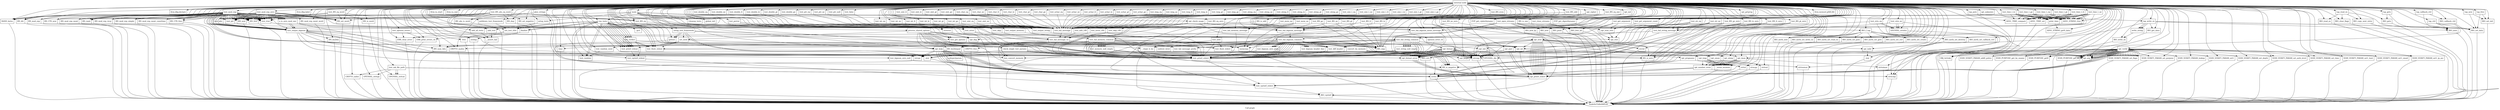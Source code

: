 digraph "Call graph" {
	label="Call graph";

	Node0x55dfe06c1ce0 [shape=record,label="{external node}"];
	Node0x55dfe06c1ce0 -> Node0x55dfe06c6b70;
	Node0x55dfe06c1ce0 -> Node0x55dfe06c6c40;
	Node0x55dfe06c1ce0 -> Node0x55dfe069d4f0;
	Node0x55dfe06c1ce0 -> Node0x55dfe069d790;
	Node0x55dfe06c1ce0 -> Node0x55dfe06c6ba0;
	Node0x55dfe06c1ce0 -> Node0x55dfe0701ab0;
	Node0x55dfe06c1ce0 -> Node0x55dfe069d520;
	Node0x55dfe06c1ce0 -> Node0x55dfe0701bd0;
	Node0x55dfe06c1ce0 -> Node0x55dfe069d5d0;
	Node0x55dfe06c1ce0 -> Node0x55dfe0701e70;
	Node0x55dfe06c1ce0 -> Node0x55dfe0701d90;
	Node0x55dfe06c1ce0 -> Node0x55dfe0701e00;
	Node0x55dfe06c1ce0 -> Node0x55dfe0701ee0;
	Node0x55dfe06c1ce0 -> Node0x55dfe069d6b0;
	Node0x55dfe06c1ce0 -> Node0x55dfe09478d0;
	Node0x55dfe06c1ce0 -> Node0x55dfe069d410;
	Node0x55dfe06c1ce0 -> Node0x55dfe069d480;
	Node0x55dfe06c1ce0 -> Node0x55dfe0701b60;
	Node0x55dfe06c1ce0 -> Node0x55dfe0701cb0;
	Node0x55dfe06c1ce0 -> Node0x55dfe0701f50;
	Node0x55dfe06c1ce0 -> Node0x55dfe0947a00;
	Node0x55dfe06c1ce0 -> Node0x55dfe06c6c10;
	Node0x55dfe06c1ce0 -> Node0x55dfe0947ad0;
	Node0x55dfe06c1ce0 -> Node0x55dfe06c6cb0;
	Node0x55dfe06c1ce0 -> Node0x55dfe0947bd0;
	Node0x55dfe06c1ce0 -> Node0x55dfe0947c40;
	Node0x55dfe06c1ce0 -> Node0x55dfe0947cb0;
	Node0x55dfe06c1ce0 -> Node0x55dfe0947ce0;
	Node0x55dfe06c1ce0 -> Node0x55dfe0947f40;
	Node0x55dfe06c1ce0 -> Node0x55dfe0948130;
	Node0x55dfe06c1ce0 -> Node0x55dfe09481a0;
	Node0x55dfe06c1ce0 -> Node0x55dfe0948240;
	Node0x55dfe06c1ce0 -> Node0x55dfe09482e0;
	Node0x55dfe06c1ce0 -> Node0x55dfe0948b90;
	Node0x55dfe06c1ce0 -> Node0x55dfe0949220;
	Node0x55dfe06c1ce0 -> Node0x55dfe09492c0;
	Node0x55dfe06c1ce0 -> Node0x55dfe0949360;
	Node0x55dfe06c1ce0 -> Node0x55dfe09493d0;
	Node0x55dfe06c1ce0 -> Node0x55dfe0949440;
	Node0x55dfe06c1ce0 -> Node0x55dfe0949550;
	Node0x55dfe06c1ce0 -> Node0x55dfe09495c0;
	Node0x55dfe06c1ce0 -> Node0x55dfe0949660;
	Node0x55dfe06c1ce0 -> Node0x55dfe09495f0;
	Node0x55dfe06c1ce0 -> Node0x55dfe09497a0;
	Node0x55dfe06c1ce0 -> Node0x55dfe09497d0;
	Node0x55dfe06c1ce0 -> Node0x55dfe0949880;
	Node0x55dfe06c1ce0 -> Node0x55dfe0949a00;
	Node0x55dfe06c1ce0 -> Node0x55dfe0949b00;
	Node0x55dfe06c1ce0 -> Node0x55dfe07028e0;
	Node0x55dfe06c1ce0 -> Node0x55dfe0702de0;
	Node0x55dfe06c1ce0 -> Node0x55dfe0702e80;
	Node0x55dfe06c1ce0 -> Node0x55dfe0702fe0;
	Node0x55dfe06c1ce0 -> Node0x55dfe0702f20;
	Node0x55dfe06c1ce0 -> Node0x55dfe07031c0;
	Node0x55dfe06c1ce0 -> Node0x55dfe07036b0;
	Node0x55dfe06c1ce0 -> Node0x55dfe0703970;
	Node0x55dfe06c1ce0 -> Node0x55dfe069d3a0;
	Node0x55dfe06c1ce0 -> Node0x55dfe07039a0;
	Node0x55dfe06c1ce0 -> Node0x55dfe0703be0;
	Node0x55dfe06c1ce0 -> Node0x55dfe0703c80;
	Node0x55dfe06c1ce0 -> Node0x55dfe0703e20;
	Node0x55dfe06c1ce0 -> Node0x55dfe0703ec0;
	Node0x55dfe06c1ce0 -> Node0x55dfe07041b0;
	Node0x55dfe06c1ce0 -> Node0x55dfe07042c0;
	Node0x55dfe06c1ce0 -> Node0x55dfe07043d0;
	Node0x55dfe06c1ce0 -> Node0x55dfe07040d0;
	Node0x55dfe06c1ce0 -> Node0x55dfe0948310;
	Node0x55dfe06c1ce0 -> Node0x55dfe0947f70;
	Node0x55dfe06c1ce0 -> Node0x55dfe0949470;
	Node0x55dfe06c1ce0 -> Node0x55dfe0948c30;
	Node0x55dfe06c1ce0 -> Node0x55dfe0948090;
	Node0x55dfe06c1ce0 -> Node0x55dfe0703f60;
	Node0x55dfe06c1ce0 -> Node0x55dfe0947e00;
	Node0x55dfe06c1ce0 -> Node0x55dfe0949c10;
	Node0x55dfe06c1ce0 -> Node0x55dfe0948540;
	Node0x55dfe06c1ce0 -> Node0x55dfe069d720;
	Node0x55dfe06c1ce0 -> Node0x55dfe0948750;
	Node0x55dfe06c1ce0 -> Node0x55dfe0702030;
	Node0x55dfe06c1ce0 -> Node0x55dfe0948780;
	Node0x55dfe06c1ce0 -> Node0x55dfe0948880;
	Node0x55dfe06c1ce0 -> Node0x55dfe0948920;
	Node0x55dfe06c1ce0 -> Node0x55dfe0948aa0;
	Node0x55dfe06c1ce0 -> Node0x55dfe0948ad0;
	Node0x55dfe06c1ce0 -> Node0x55dfe0705550;
	Node0x55dfe06c1ce0 -> Node0x55dfe0705580;
	Node0x55dfe06c1ce0 -> Node0x55dfe07055f0;
	Node0x55dfe06c1ce0 -> Node0x55dfe07057c0;
	Node0x55dfe06c1ce0 -> Node0x55dfe0705860;
	Node0x55dfe06c1ce0 -> Node0x55dfe0705900;
	Node0x55dfe06c1ce0 -> Node0x55dfe07059a0;
	Node0x55dfe06c1ce0 -> Node0x55dfe0705a40;
	Node0x55dfe06c1ce0 -> Node0x55dfe0705ae0;
	Node0x55dfe06c1ce0 -> Node0x55dfe0705b80;
	Node0x55dfe06c1ce0 -> Node0x55dfe0705c20;
	Node0x55dfe06c1ce0 -> Node0x55dfe0705cc0;
	Node0x55dfe06c1ce0 -> Node0x55dfe0705d60;
	Node0x55dfe06c1ce0 -> Node0x55dfe0705e00;
	Node0x55dfe06c1ce0 -> Node0x55dfe0705ea0;
	Node0x55dfe06c1ce0 -> Node0x55dfe0705f40;
	Node0x55dfe06c1ce0 -> Node0x55dfe0705fe0;
	Node0x55dfe06c1ce0 -> Node0x55dfe0706080;
	Node0x55dfe06c1ce0 -> Node0x55dfe0706120;
	Node0x55dfe06c1ce0 -> Node0x55dfe07061c0;
	Node0x55dfe06c1ce0 -> Node0x55dfe0706260;
	Node0x55dfe06c1ce0 -> Node0x55dfe0706300;
	Node0x55dfe06c1ce0 -> Node0x55dfe07063a0;
	Node0x55dfe06c1ce0 -> Node0x55dfe0706440;
	Node0x55dfe06c1ce0 -> Node0x55dfe07064e0;
	Node0x55dfe06c1ce0 -> Node0x55dfe0706580;
	Node0x55dfe06c1ce0 -> Node0x55dfe0706620;
	Node0x55dfe06c1ce0 -> Node0x55dfe07066c0;
	Node0x55dfe06c1ce0 -> Node0x55dfe0706760;
	Node0x55dfe06c1ce0 -> Node0x55dfe06b7c10;
	Node0x55dfe06c1ce0 -> Node0x55dfe06b7cb0;
	Node0x55dfe06c1ce0 -> Node0x55dfe06b7d50;
	Node0x55dfe06c1ce0 -> Node0x55dfe06b7df0;
	Node0x55dfe06c1ce0 -> Node0x55dfe06b7e90;
	Node0x55dfe06c1ce0 -> Node0x55dfe06b7f30;
	Node0x55dfe06c1ce0 -> Node0x55dfe06b7fd0;
	Node0x55dfe06c1ce0 -> Node0x55dfe06b8070;
	Node0x55dfe06c1ce0 -> Node0x55dfe06b8110;
	Node0x55dfe06c1ce0 -> Node0x55dfe06b81b0;
	Node0x55dfe06c1ce0 -> Node0x55dfe06b8250;
	Node0x55dfe06c1ce0 -> Node0x55dfe06b82f0;
	Node0x55dfe06c1ce0 -> Node0x55dfe06b8390;
	Node0x55dfe06c1ce0 -> Node0x55dfe06b8430;
	Node0x55dfe06c1ce0 -> Node0x55dfe06b84d0;
	Node0x55dfe06c1ce0 -> Node0x55dfe06b8570;
	Node0x55dfe06c1ce0 -> Node0x55dfe06b8610;
	Node0x55dfe06c1ce0 -> Node0x55dfe0704470;
	Node0x55dfe06c1ce0 -> Node0x55dfe0704510;
	Node0x55dfe06c1ce0 -> Node0x55dfe07045b0;
	Node0x55dfe06c1ce0 -> Node0x55dfe0704650;
	Node0x55dfe06c1ce0 -> Node0x55dfe07046f0;
	Node0x55dfe06c1ce0 -> Node0x55dfe0704790;
	Node0x55dfe06c1ce0 -> Node0x55dfe0704830;
	Node0x55dfe06c1ce0 -> Node0x55dfe06c6d60;
	Node0x55dfe06c1ce0 -> Node0x55dfe0701c40;
	Node0x55dfe06c1ce0 -> Node0x55dfe0704930;
	Node0x55dfe06c1ce0 -> Node0x55dfe07049d0;
	Node0x55dfe06c1ce0 -> Node0x55dfe0704a00;
	Node0x55dfe06c1ce0 -> Node0x55dfe0704b50;
	Node0x55dfe06c1ce0 -> Node0x55dfe0704c90;
	Node0x55dfe06c1ce0 -> Node0x55dfe0704d30;
	Node0x55dfe06c1ce0 -> Node0x55dfe0704e60;
	Node0x55dfe06c1ce0 -> Node0x55dfe0704e90;
	Node0x55dfe06c1ce0 -> Node0x55dfe0704f90;
	Node0x55dfe06c1ce0 -> Node0x55dfe069d640;
	Node0x55dfe06c1ce0 -> Node0x55dfe0701fc0;
	Node0x55dfe06c1ce0 -> Node0x55dfe0705000;
	Node0x55dfe06c1ce0 -> Node0x55dfe0705160;
	Node0x55dfe06c1ce0 -> Node0x55dfe0705220;
	Node0x55dfe06c1ce0 -> Node0x55dfe07052e0;
	Node0x55dfe06c1ce0 -> Node0x55dfe07053a0;
	Node0x55dfe06c1ce0 -> Node0x55dfe06ba730;
	Node0x55dfe06c1ce0 -> Node0x55dfe06ba7a0;
	Node0x55dfe06c1ce0 -> Node0x55dfe06ba8f0;
	Node0x55dfe06c1ce0 -> Node0x55dfe06ba960;
	Node0x55dfe06c1ce0 -> Node0x55dfe06baab0;
	Node0x55dfe06c1ce0 -> Node0x55dfe06bab20;
	Node0x55dfe06c1ce0 -> Node0x55dfe06bacb0;
	Node0x55dfe06c1ce0 -> Node0x55dfe06bad50;
	Node0x55dfe06c1ce0 -> Node0x55dfe06badc0;
	Node0x55dfe06c1ce0 -> Node0x55dfe06baeb0;
	Node0x55dfe06c1ce0 -> Node0x55dfe06baee0;
	Node0x55dfe06c1ce0 -> Node0x55dfe06bafe0;
	Node0x55dfe06c1ce0 -> Node0x55dfe06bb270;
	Node0x55dfe06c1ce0 -> Node0x55dfe06bb2e0;
	Node0x55dfe06c1ce0 -> Node0x55dfe06bb310;
	Node0x55dfe06c1ce0 -> Node0x55dfe06bb3c0;
	Node0x55dfe06c1ce0 -> Node0x55dfe06bb5d0;
	Node0x55dfe06c1ce0 -> Node0x55dfe06bb640;
	Node0x55dfe06c1ce0 -> Node0x55dfe06bb670;
	Node0x55dfe06c1ce0 -> Node0x55dfe06bb8a0;
	Node0x55dfe06c1ce0 -> Node0x55dfe06bb970;
	Node0x55dfe06c1ce0 -> Node0x55dfe06bba70;
	Node0x55dfe06c1ce0 -> Node0x55dfe06bbaa0;
	Node0x55dfe06c1ce0 -> Node0x55dfe06bbc20;
	Node0x55dfe06c1ce0 -> Node0x55dfe06bbda0;
	Node0x55dfe06c1ce0 -> Node0x55dfe06bbf20;
	Node0x55dfe06c1ce0 -> Node0x55dfe06bc0a0;
	Node0x55dfe06c1ce0 -> Node0x55dfe06bc290;
	Node0x55dfe06c1ce0 -> Node0x55dfe06bc300;
	Node0x55dfe06c1ce0 -> Node0x55dfe0947e70;
	Node0x55dfe06c1ce0 -> Node0x55dfe0948e30;
	Node0x55dfe06c1ce0 -> Node0x55dfe06bc330;
	Node0x55dfe06c1ce0 -> Node0x55dfe06bc500;
	Node0x55dfe06c1ce0 -> Node0x55dfe06bc570;
	Node0x55dfe06c1ce0 -> Node0x55dfe06bcac0;
	Node0x55dfe06c1ce0 -> Node0x55dfe06bcb60;
	Node0x55dfe06c1ce0 -> Node0x55dfe06bcbd0;
	Node0x55dfe06c1ce0 -> Node0x55dfe06bccc0;
	Node0x55dfe06c1ce0 -> Node0x55dfe0949060;
	Node0x55dfe06c1ce0 -> Node0x55dfe06bccf0;
	Node0x55dfe06c1ce0 -> Node0x55dfe06bcdb0;
	Node0x55dfe06c1ce0 -> Node0x55dfe06bcfa0;
	Node0x55dfe06c1ce0 -> Node0x55dfe06bd050;
	Node0x55dfe06c1ce0 -> Node0x55dfe06bd080;
	Node0x55dfe06c1ce0 -> Node0x55dfe06bd300;
	Node0x55dfe06c1ce0 -> Node0x55dfe06bd330;
	Node0x55dfe06c1ce0 -> Node0x55dfe06bd520;
	Node0x55dfe06c1ce0 -> Node0x55dfe06bd550;
	Node0x55dfe06c1ce0 -> Node0x55dfe06bd740;
	Node0x55dfe06c1ce0 -> Node0x55dfe0948ff0;
	Node0x55dfe06c1ce0 -> Node0x55dfe06bd770;
	Node0x55dfe06c1ce0 -> Node0x55dfe06bd930;
	Node0x55dfe06c1ce0 -> Node0x55dfe06bd9a0;
	Node0x55dfe06c1ce0 -> Node0x55dfe06bda10;
	Node0x55dfe06c1ce0 -> Node0x55dfe06bda80;
	Node0x55dfe06c1ce0 -> Node0x55dfe06bdaf0;
	Node0x55dfe06c1ce0 -> Node0x55dfe06bdf70;
	Node0x55dfe06c1ce0 -> Node0x55dfe06bdfe0;
	Node0x55dfe06c1ce0 -> Node0x55dfe06be050;
	Node0x55dfe06c1ce0 -> Node0x55dfe06be0c0;
	Node0x55dfe06c1ce0 -> Node0x55dfe06be130;
	Node0x55dfe06c1ce0 -> Node0x55dfe06be9b0;
	Node0x55dfe06c1ce0 -> Node0x55dfe06bea20;
	Node0x55dfe06c1ce0 -> Node0x55dfe06bea90;
	Node0x55dfe06c1ce0 -> Node0x55dfe06beb00;
	Node0x55dfe06c1ce0 -> Node0x55dfe0948ed0;
	Node0x55dfe06c1ce0 -> Node0x55dfe0733420;
	Node0x55dfe06c1ce0 -> Node0x55dfe07333b0;
	Node0x55dfe06c1ce0 -> Node0x55dfe0733500;
	Node0x55dfe06c1ce0 -> Node0x55dfe0948f80;
	Node0x55dfe06c1ce0 -> Node0x55dfe07335d0;
	Node0x55dfe06c1ce0 -> Node0x55dfe0704330;
	Node0x55dfe06c1ce0 -> Node0x55dfe0704220;
	Node0x55dfe06c1ce0 -> Node0x55dfe0948e60;
	Node0x55dfe06c1ce0 -> Node0x55dfe0703f30;
	Node0x55dfe06c1ce0 -> Node0x55dfe0733630;
	Node0x55dfe06c1ce0 -> Node0x55dfe07337c0;
	Node0x55dfe06c1ce0 -> Node0x55dfe0733830;
	Node0x55dfe06c1ce0 -> Node0x55dfe0704140;
	Node0x55dfe06c1ce0 -> Node0x55dfe0733930;
	Node0x55dfe06c1ce0 -> Node0x55dfe0949100;
	Node0x55dfe06c1ce0 -> Node0x55dfe07339d0;
	Node0x55dfe06c1ce0 -> Node0x55dfe0948450;
	Node0x55dfe06c1ce0 -> Node0x55dfe0948020;
	Node0x55dfe06c1ce0 -> Node0x55dfe0733ad0;
	Node0x55dfe06c1ce0 -> Node0x55dfe0949170;
	Node0x55dfe06c1ce0 -> Node0x55dfe0733bd0;
	Node0x55dfe06c1ce0 -> Node0x55dfe0703fd0;
	Node0x55dfe06c1ce0 -> Node0x55dfe0733710;
	Node0x55dfe06c1ce0 -> Node0x55dfe0733c70;
	Node0x55dfe06c1ce0 -> Node0x55dfe07341f0;
	Node0x55dfe06c1ce0 -> Node0x55dfe0733d10;
	Node0x55dfe06c1ce0 -> Node0x55dfe0734450;
	Node0x55dfe06c1ce0 -> Node0x55dfe0733ca0;
	Node0x55dfe06c1ce0 -> Node0x55dfe0734640;
	Node0x55dfe06c1ce0 -> Node0x55dfe0733e10;
	Node0x55dfe06c1ce0 -> Node0x55dfe07346e0;
	Node0x55dfe06c1ce0 -> Node0x55dfe0733e80;
	Node0x55dfe06c1ce0 -> Node0x55dfe0734840;
	Node0x55dfe06c1ce0 -> Node0x55dfe0734000;
	Node0x55dfe06c1ce0 -> Node0x55dfe07349c0;
	Node0x55dfe06c1ce0 -> Node0x55dfe0734070;
	Node0x55dfe06c1ce0 -> Node0x55dfe0734ad0;
	Node0x55dfe06c1ce0 -> Node0x55dfe07340e0;
	Node0x55dfe06c1ce0 -> Node0x55dfe06b8700;
	Node0x55dfe06c1ce0 -> Node0x55dfe0734150;
	Node0x55dfe06c1ce0 -> Node0x55dfe0734260;
	Node0x55dfe06c1ce0 -> Node0x55dfe06b87a0;
	Node0x55dfe06c1ce0 -> Node0x55dfe0734290;
	Node0x55dfe06c1ce0 -> Node0x55dfe0734a60;
	Node0x55dfe06c1ce0 -> Node0x55dfe0734780;
	Node0x55dfe06c1ce0 -> Node0x55dfe07344f0;
	Node0x55dfe06c1ce0 -> Node0x55dfe0734480;
	Node0x55dfe06c1ce0 -> Node0x55dfe07345a0;
	Node0x55dfe06c1ce0 -> Node0x55dfe0734300;
	Node0x55dfe06c1ce0 -> Node0x55dfe06b8a10;
	Node0x55dfe06c6c40 [shape=record,label="{test_mod_exp_zero}"];
	Node0x55dfe06c6c40 -> Node0x55dfe06c6ba0;
	Node0x55dfe06c6c40 -> Node0x55dfe0701ab0;
	Node0x55dfe06c6c40 -> Node0x55dfe06c6d60;
	Node0x55dfe06c6c40 -> Node0x55dfe0701ab0;
	Node0x55dfe06c6c40 -> Node0x55dfe06c6d60;
	Node0x55dfe06c6c40 -> Node0x55dfe0701ab0;
	Node0x55dfe06c6c40 -> Node0x55dfe06c6d60;
	Node0x55dfe06c6c40 -> Node0x55dfe0701ab0;
	Node0x55dfe06c6c40 -> Node0x55dfe06c6d60;
	Node0x55dfe06c6c40 -> Node0x55dfe0701b60;
	Node0x55dfe06c6c40 -> Node0x55dfe0701b60;
	Node0x55dfe06c6c40 -> Node0x55dfe0701b60;
	Node0x55dfe06c6c40 -> Node0x55dfe0701bd0;
	Node0x55dfe06c6c40 -> Node0x55dfe0701c40;
	Node0x55dfe06c6c40 -> Node0x55dfe0701cb0;
	Node0x55dfe06c6c40 -> Node0x55dfe0701c40;
	Node0x55dfe06c6c40 -> Node0x55dfe0701d20;
	Node0x55dfe06c6c40 -> Node0x55dfe0701c40;
	Node0x55dfe06c6c40 -> Node0x55dfe0701d90;
	Node0x55dfe06c6c40 -> Node0x55dfe0701c40;
	Node0x55dfe06c6c40 -> Node0x55dfe0701d20;
	Node0x55dfe06c6c40 -> Node0x55dfe0701c40;
	Node0x55dfe06c6c40 -> Node0x55dfe0701e00;
	Node0x55dfe06c6c40 -> Node0x55dfe0701c40;
	Node0x55dfe06c6c40 -> Node0x55dfe0701d20;
	Node0x55dfe06c6c40 -> Node0x55dfe0701c40;
	Node0x55dfe06c6c40 -> Node0x55dfe0701e70;
	Node0x55dfe06c6c40 -> Node0x55dfe0701c40;
	Node0x55dfe06c6c40 -> Node0x55dfe0701d20;
	Node0x55dfe06c6c40 -> Node0x55dfe0701c40;
	Node0x55dfe06c6c40 -> Node0x55dfe0701ee0;
	Node0x55dfe06c6c40 -> Node0x55dfe0701c40;
	Node0x55dfe06c6c40 -> Node0x55dfe0701d20;
	Node0x55dfe06c6c40 -> Node0x55dfe0701c40;
	Node0x55dfe06c6c40 -> Node0x55dfe0701f50;
	Node0x55dfe06c6c40 -> Node0x55dfe0701c40;
	Node0x55dfe06c6c40 -> Node0x55dfe0701fc0;
	Node0x55dfe06c6c40 -> Node0x55dfe0702030;
	Node0x55dfe06c6c40 -> Node0x55dfe069d3a0;
	Node0x55dfe06c6c40 -> Node0x55dfe069d410;
	Node0x55dfe06c6c40 -> Node0x55dfe069d410;
	Node0x55dfe06c6c40 -> Node0x55dfe069d410;
	Node0x55dfe06c6c40 -> Node0x55dfe069d410;
	Node0x55dfe06c6c40 -> Node0x55dfe069d480;
	Node0x55dfe06c6b70 [shape=record,label="{setup_tests}"];
	Node0x55dfe06c6b70 -> Node0x55dfe06c6c10;
	Node0x55dfe06c6b70 -> Node0x55dfe06c6cb0;
	Node0x55dfe069d4f0 [shape=record,label="{test_mod_exp}"];
	Node0x55dfe069d4f0 -> Node0x55dfe06c6ba0;
	Node0x55dfe069d4f0 -> Node0x55dfe06c6d60;
	Node0x55dfe069d4f0 -> Node0x55dfe0701ab0;
	Node0x55dfe069d4f0 -> Node0x55dfe06c6d60;
	Node0x55dfe069d4f0 -> Node0x55dfe0701ab0;
	Node0x55dfe069d4f0 -> Node0x55dfe06c6d60;
	Node0x55dfe069d4f0 -> Node0x55dfe0701ab0;
	Node0x55dfe069d4f0 -> Node0x55dfe06c6d60;
	Node0x55dfe069d4f0 -> Node0x55dfe0701ab0;
	Node0x55dfe069d4f0 -> Node0x55dfe06c6d60;
	Node0x55dfe069d4f0 -> Node0x55dfe0701ab0;
	Node0x55dfe069d4f0 -> Node0x55dfe06c6d60;
	Node0x55dfe069d4f0 -> Node0x55dfe0701ab0;
	Node0x55dfe069d4f0 -> Node0x55dfe06c6d60;
	Node0x55dfe069d4f0 -> Node0x55dfe0701ab0;
	Node0x55dfe069d4f0 -> Node0x55dfe06c6d60;
	Node0x55dfe069d4f0 -> Node0x55dfe069d520;
	Node0x55dfe069d4f0 -> Node0x55dfe0701bd0;
	Node0x55dfe069d4f0 -> Node0x55dfe069d520;
	Node0x55dfe069d4f0 -> Node0x55dfe0701bd0;
	Node0x55dfe069d4f0 -> Node0x55dfe069d520;
	Node0x55dfe069d4f0 -> Node0x55dfe0701bd0;
	Node0x55dfe069d4f0 -> Node0x55dfe069d5d0;
	Node0x55dfe069d4f0 -> Node0x55dfe0701c40;
	Node0x55dfe069d4f0 -> Node0x55dfe069d5d0;
	Node0x55dfe069d4f0 -> Node0x55dfe0701c40;
	Node0x55dfe069d4f0 -> Node0x55dfe0701e70;
	Node0x55dfe069d4f0 -> Node0x55dfe0701c40;
	Node0x55dfe069d4f0 -> Node0x55dfe0701d90;
	Node0x55dfe069d4f0 -> Node0x55dfe0701c40;
	Node0x55dfe069d4f0 -> Node0x55dfe0701e00;
	Node0x55dfe069d4f0 -> Node0x55dfe0701c40;
	Node0x55dfe069d4f0 -> Node0x55dfe0701ee0;
	Node0x55dfe069d4f0 -> Node0x55dfe0701c40;
	Node0x55dfe069d4f0 -> Node0x55dfe069d640;
	Node0x55dfe069d4f0 -> Node0x55dfe069d640;
	Node0x55dfe069d4f0 -> Node0x55dfe069d640;
	Node0x55dfe069d4f0 -> Node0x55dfe069d6b0;
	Node0x55dfe069d4f0 -> Node0x55dfe069d720;
	Node0x55dfe069d4f0 -> Node0x55dfe069d6b0;
	Node0x55dfe069d4f0 -> Node0x55dfe069d720;
	Node0x55dfe069d4f0 -> Node0x55dfe069d6b0;
	Node0x55dfe069d4f0 -> Node0x55dfe069d720;
	Node0x55dfe069d4f0 -> Node0x55dfe069d3a0;
	Node0x55dfe069d4f0 -> Node0x55dfe069d3a0;
	Node0x55dfe069d4f0 -> Node0x55dfe069d3a0;
	Node0x55dfe069d4f0 -> Node0x55dfe069d3a0;
	Node0x55dfe069d4f0 -> Node0x55dfe069d3a0;
	Node0x55dfe069d4f0 -> Node0x55dfe069d3a0;
	Node0x55dfe069d4f0 -> Node0x55dfe069d3a0;
	Node0x55dfe069d4f0 -> Node0x55dfe069d410;
	Node0x55dfe069d4f0 -> Node0x55dfe069d410;
	Node0x55dfe069d4f0 -> Node0x55dfe069d410;
	Node0x55dfe069d4f0 -> Node0x55dfe069d410;
	Node0x55dfe069d4f0 -> Node0x55dfe069d410;
	Node0x55dfe069d4f0 -> Node0x55dfe069d410;
	Node0x55dfe069d4f0 -> Node0x55dfe069d410;
	Node0x55dfe069d4f0 -> Node0x55dfe069d480;
	Node0x55dfe069d790 [shape=record,label="{llvm.dbg.declare}"];
	Node0x55dfe06bb670 [shape=record,label="{ASN1_TIME_compare}"];
	Node0x55dfe06bb670 -> Node0x55dfe06ff160;
	Node0x55dfe06bb720 [shape=record,label="{print_time}"];
	Node0x55dfe06bb720 -> Node0x55dfe06bb970;
	Node0x55dfe06bb8a0 [shape=record,label="{ASN1_STRING_free}"];
	Node0x55dfe06bb8a0 -> Node0x55dfe06ff160;
	Node0x55dfe06bb970 [shape=record,label="{ASN1_STRING_get0_data}"];
	Node0x55dfe06bb970 -> Node0x55dfe06ff160;
	Node0x55dfe06bba70 [shape=record,label="{test_time_t_ne}"];
	Node0x55dfe06bba70 -> Node0x55dfe06bb640;
	Node0x55dfe06bba70 -> Node0x55dfe06bb640;
	Node0x55dfe06bba70 -> Node0x55dfe06bb670;
	Node0x55dfe06bba70 -> Node0x55dfe06bb720;
	Node0x55dfe06bba70 -> Node0x55dfe06bb720;
	Node0x55dfe06bba70 -> Node0x55dfe07056f0;
	Node0x55dfe06bba70 -> Node0x55dfe06bb8a0;
	Node0x55dfe06bba70 -> Node0x55dfe06bb8a0;
	Node0x55dfe06bbaa0 [shape=record,label="{test_time_t_gt}"];
	Node0x55dfe06bbaa0 -> Node0x55dfe06bb640;
	Node0x55dfe06bbaa0 -> Node0x55dfe06bb640;
	Node0x55dfe06bbaa0 -> Node0x55dfe06bb670;
	Node0x55dfe06bbaa0 -> Node0x55dfe06bb720;
	Node0x55dfe06bbaa0 -> Node0x55dfe06bb720;
	Node0x55dfe06bbaa0 -> Node0x55dfe07056f0;
	Node0x55dfe06bbaa0 -> Node0x55dfe06bb8a0;
	Node0x55dfe06bbaa0 -> Node0x55dfe06bb8a0;
	Node0x55dfe06bbc20 [shape=record,label="{test_time_t_ge}"];
	Node0x55dfe06bbc20 -> Node0x55dfe06bb640;
	Node0x55dfe06bbc20 -> Node0x55dfe06bb640;
	Node0x55dfe06bbc20 -> Node0x55dfe06bb670;
	Node0x55dfe06bbc20 -> Node0x55dfe06bb720;
	Node0x55dfe06bbc20 -> Node0x55dfe06bb720;
	Node0x55dfe06bbc20 -> Node0x55dfe07056f0;
	Node0x55dfe06bbc20 -> Node0x55dfe06bb8a0;
	Node0x55dfe06bbc20 -> Node0x55dfe06bb8a0;
	Node0x55dfe06bbda0 [shape=record,label="{test_time_t_lt}"];
	Node0x55dfe06bbda0 -> Node0x55dfe06bb640;
	Node0x55dfe06bbda0 -> Node0x55dfe06bb640;
	Node0x55dfe06bbda0 -> Node0x55dfe06bb670;
	Node0x55dfe06bbda0 -> Node0x55dfe06bb720;
	Node0x55dfe06bbda0 -> Node0x55dfe06bb720;
	Node0x55dfe06bbda0 -> Node0x55dfe07056f0;
	Node0x55dfe06bbda0 -> Node0x55dfe06bb8a0;
	Node0x55dfe06bbda0 -> Node0x55dfe06bb8a0;
	Node0x55dfe06bbf20 [shape=record,label="{test_time_t_le}"];
	Node0x55dfe06bbf20 -> Node0x55dfe06bb640;
	Node0x55dfe06bbf20 -> Node0x55dfe06bb640;
	Node0x55dfe06bbf20 -> Node0x55dfe06bb670;
	Node0x55dfe06bbf20 -> Node0x55dfe06bb720;
	Node0x55dfe06bbf20 -> Node0x55dfe06bb720;
	Node0x55dfe06bbf20 -> Node0x55dfe07056f0;
	Node0x55dfe06bbf20 -> Node0x55dfe06bb8a0;
	Node0x55dfe06bbf20 -> Node0x55dfe06bb8a0;
	Node0x55dfe06bc0a0 [shape=record,label="{opt_progname}"];
	Node0x55dfe06bc0a0 -> Node0x55dfe09495c0;
	Node0x55dfe06bc0a0 -> Node0x55dfe06bc290;
	Node0x55dfe06bc290 [shape=record,label="{strncpy}"];
	Node0x55dfe06bc290 -> Node0x55dfe06ff160;
	Node0x55dfe06bc300 [shape=record,label="{opt_getprog}"];
	Node0x55dfe0947e70 [shape=record,label="{opt_init}"];
	Node0x55dfe0947e70 -> Node0x55dfe0948e30;
	Node0x55dfe0947e70 -> Node0x55dfe06bc0a0;
	Node0x55dfe0947e70 -> Node0x55dfe07043d0;
	Node0x55dfe0947e70 -> Node0x55dfe07043d0;
	Node0x55dfe0947e70 -> Node0x55dfe07043d0;
	Node0x55dfe0947e70 -> Node0x55dfe0949440;
	Node0x55dfe0947e70 -> Node0x55dfe07043d0;
	Node0x55dfe0947e70 -> Node0x55dfe07043d0;
	Node0x55dfe0947e70 -> Node0x55dfe07043d0;
	Node0x55dfe0948e30 [shape=record,label="{opt_begin}"];
	Node0x55dfe06bc330 [shape=record,label="{opt_format_error}"];
	Node0x55dfe06bc330 -> Node0x55dfe0948310;
	Node0x55dfe06bc330 -> Node0x55dfe0948310;
	Node0x55dfe06bc330 -> Node0x55dfe0948310;
	Node0x55dfe06bc500 [shape=record,label="{opt_format}"];
	Node0x55dfe06bc500 -> Node0x55dfe06bc330;
	Node0x55dfe06bc500 -> Node0x55dfe06bc330;
	Node0x55dfe06bc500 -> Node0x55dfe06bc330;
	Node0x55dfe06bc500 -> Node0x55dfe0949440;
	Node0x55dfe06bc500 -> Node0x55dfe0949440;
	Node0x55dfe06bc500 -> Node0x55dfe06bc330;
	Node0x55dfe06bc500 -> Node0x55dfe06bc330;
	Node0x55dfe06bc500 -> Node0x55dfe06bc330;
	Node0x55dfe06bc500 -> Node0x55dfe06bc330;
	Node0x55dfe06bc500 -> Node0x55dfe06bc330;
	Node0x55dfe06bc500 -> Node0x55dfe06bc330;
	Node0x55dfe06bc500 -> Node0x55dfe0949440;
	Node0x55dfe06bc500 -> Node0x55dfe0949440;
	Node0x55dfe06bc500 -> Node0x55dfe06bc330;
	Node0x55dfe06bc500 -> Node0x55dfe0949440;
	Node0x55dfe06bc500 -> Node0x55dfe0949440;
	Node0x55dfe06bc500 -> Node0x55dfe06bc330;
	Node0x55dfe06bc500 -> Node0x55dfe0949440;
	Node0x55dfe06bc500 -> Node0x55dfe0949440;
	Node0x55dfe06bc500 -> Node0x55dfe0949440;
	Node0x55dfe06bc500 -> Node0x55dfe0949440;
	Node0x55dfe06bc500 -> Node0x55dfe06bc330;
	Node0x55dfe06bc570 [shape=record,label="{opt_cipher}"];
	Node0x55dfe06bc570 -> Node0x55dfe06bcac0;
	Node0x55dfe06bc570 -> Node0x55dfe0948310;
	Node0x55dfe07056f0 [shape=record,label="{test_fail_message}"];
	Node0x55dfe07056f0 -> Node0x55dfe0948680;
	Node0x55dfe07057c0 [shape=record,label="{test_int_ne}"];
	Node0x55dfe07057c0 -> Node0x55dfe07056f0;
	Node0x55dfe0705860 [shape=record,label="{test_int_lt}"];
	Node0x55dfe0705860 -> Node0x55dfe07056f0;
	Node0x55dfe0705900 [shape=record,label="{test_int_le}"];
	Node0x55dfe0705900 -> Node0x55dfe07056f0;
	Node0x55dfe07059a0 [shape=record,label="{test_int_gt}"];
	Node0x55dfe07059a0 -> Node0x55dfe07056f0;
	Node0x55dfe0705a40 [shape=record,label="{test_int_ge}"];
	Node0x55dfe0705a40 -> Node0x55dfe07056f0;
	Node0x55dfe0705ae0 [shape=record,label="{test_uint_eq}"];
	Node0x55dfe0705ae0 -> Node0x55dfe07056f0;
	Node0x55dfe0705b80 [shape=record,label="{test_uint_ne}"];
	Node0x55dfe0705b80 -> Node0x55dfe07056f0;
	Node0x55dfe06bdfe0 [shape=record,label="{X509_VERIFY_PARAM_set1}"];
	Node0x55dfe06bdfe0 -> Node0x55dfe06ff160;
	Node0x55dfe06be050 [shape=record,label="{X509_VERIFY_PARAM_set_depth}"];
	Node0x55dfe06be050 -> Node0x55dfe06ff160;
	Node0x55dfe06be0c0 [shape=record,label="{X509_VERIFY_PARAM_set_auth_level}"];
	Node0x55dfe06be0c0 -> Node0x55dfe06ff160;
	Node0x55dfe06be130 [shape=record,label="{X509_VERIFY_PARAM_set_time}"];
	Node0x55dfe06be130 -> Node0x55dfe06ff160;
	Node0x55dfe06be9b0 [shape=record,label="{X509_VERIFY_PARAM_set1_host}"];
	Node0x55dfe06be9b0 -> Node0x55dfe06ff160;
	Node0x55dfe06bea20 [shape=record,label="{X509_VERIFY_PARAM_set1_email}"];
	Node0x55dfe06bea20 -> Node0x55dfe06ff160;
	Node0x55dfe06bea90 [shape=record,label="{X509_VERIFY_PARAM_set1_ip_asc}"];
	Node0x55dfe06bea90 -> Node0x55dfe06ff160;
	Node0x55dfe06beb00 [shape=record,label="{X509_VERIFY_PARAM_set_flags}"];
	Node0x55dfe06beb00 -> Node0x55dfe06ff160;
	Node0x55dfe0948ed0 [shape=record,label="{opt_next}"];
	Node0x55dfe0948ed0 -> Node0x55dfe0949440;
	Node0x55dfe0948ed0 -> Node0x55dfe0733420;
	Node0x55dfe0948ed0 -> Node0x55dfe0949440;
	Node0x55dfe0948ed0 -> Node0x55dfe0948310;
	Node0x55dfe0948ed0 -> Node0x55dfe0948310;
	Node0x55dfe0948ed0 -> Node0x55dfe07333b0;
	Node0x55dfe0948ed0 -> Node0x55dfe0948310;
	Node0x55dfe0948ed0 -> Node0x55dfe0949060;
	Node0x55dfe0948ed0 -> Node0x55dfe0948310;
	Node0x55dfe0948ed0 -> Node0x55dfe06bd050;
	Node0x55dfe0948ed0 -> Node0x55dfe0948310;
	Node0x55dfe0948ed0 -> Node0x55dfe06bd300;
	Node0x55dfe0948ed0 -> Node0x55dfe0948310;
	Node0x55dfe0948ed0 -> Node0x55dfe06bccf0;
	Node0x55dfe0948ed0 -> Node0x55dfe0948310;
	Node0x55dfe0948ed0 -> Node0x55dfe06bd520;
	Node0x55dfe0948ed0 -> Node0x55dfe0948310;
	Node0x55dfe0948ed0 -> Node0x55dfe06bc500;
	Node0x55dfe0948ed0 -> Node0x55dfe0948310;
	Node0x55dfe0948ed0 -> Node0x55dfe0948310;
	Node0x55dfe0733420 [shape=record,label="{strchr}"];
	Node0x55dfe0733420 -> Node0x55dfe06ff160;
	Node0x55dfe07333b0 [shape=record,label="{opt_isdir}"];
	Node0x55dfe07333b0 -> Node0x55dfe0733500;
	Node0x55dfe0733500 [shape=record,label="{stat}"];
	Node0x55dfe0733500 -> Node0x55dfe06ff160;
	Node0x55dfe0948f80 [shape=record,label="{opt_flag}"];
	Node0x55dfe07335d0 [shape=record,label="{opt_unknown}"];
	Node0x55dfe0704330 [shape=record,label="{opt_rest}"];
	Node0x55dfe0704220 [shape=record,label="{opt_num_rest}"];
	Node0x55dfe0704220 -> Node0x55dfe0704330;
	Node0x55dfe0948e60 [shape=record,label="{opt_help}"];
	Node0x55dfe0948e60 -> Node0x55dfe09495c0;
	Node0x55dfe0948e60 -> Node0x55dfe07336a0;
	Node0x55dfe0948e60 -> Node0x55dfe09495c0;
	Node0x55dfe0948e60 -> Node0x55dfe07043d0;
	Node0x55dfe0948e60 -> Node0x55dfe0948310;
	Node0x55dfe0948e60 -> Node0x55dfe0948310;
	Node0x55dfe0948e60 -> Node0x55dfe0948310;
	Node0x55dfe0948e60 -> Node0x55dfe09495f0;
	Node0x55dfe0948e60 -> Node0x55dfe09495c0;
	Node0x55dfe0948e60 -> Node0x55dfe07336a0;
	Node0x55dfe0948e60 -> Node0x55dfe09495f0;
	Node0x55dfe0948e60 -> Node0x55dfe09495c0;
	Node0x55dfe0948e60 -> Node0x55dfe0948310;
	Node0x55dfe0948e60 -> Node0x55dfe0948310;
	Node0x55dfe06c6ba0 [shape=record,label="{BN_CTX_new}"];
	Node0x55dfe06c6ba0 -> Node0x55dfe06ff160;
	Node0x55dfe0701ab0 [shape=record,label="{BN_new}"];
	Node0x55dfe0701ab0 -> Node0x55dfe06ff160;
	Node0x55dfe069d520 [shape=record,label="{RAND_bytes}"];
	Node0x55dfe069d520 -> Node0x55dfe06ff160;
	Node0x55dfe0701bd0 [shape=record,label="{BN_rand}"];
	Node0x55dfe0701bd0 -> Node0x55dfe06ff160;
	Node0x55dfe069d5d0 [shape=record,label="{BN_div}"];
	Node0x55dfe069d5d0 -> Node0x55dfe06ff160;
	Node0x55dfe0948090 [shape=record,label="{test_random_seed}"];
	Node0x55dfe0948090 -> Node0x55dfe0948c30;
	Node0x55dfe0703f60 [shape=record,label="{cleanup_tests}"];
	Node0x55dfe0947e00 [shape=record,label="{test_get_options}"];
	Node0x55dfe06b81b0 [shape=record,label="{test_size_t_eq}"];
	Node0x55dfe06b81b0 -> Node0x55dfe07056f0;
	Node0x55dfe06b8250 [shape=record,label="{test_size_t_ne}"];
	Node0x55dfe06b8250 -> Node0x55dfe07056f0;
	Node0x55dfe06b82f0 [shape=record,label="{test_size_t_lt}"];
	Node0x55dfe06b82f0 -> Node0x55dfe07056f0;
	Node0x55dfe06b8390 [shape=record,label="{test_size_t_le}"];
	Node0x55dfe06b8390 -> Node0x55dfe07056f0;
	Node0x55dfe06b8430 [shape=record,label="{test_size_t_gt}"];
	Node0x55dfe06b8430 -> Node0x55dfe07056f0;
	Node0x55dfe06b84d0 [shape=record,label="{test_size_t_ge}"];
	Node0x55dfe06b84d0 -> Node0x55dfe07056f0;
	Node0x55dfe06b8570 [shape=record,label="{test_double_eq}"];
	Node0x55dfe06b8570 -> Node0x55dfe07056f0;
	Node0x55dfe06b8610 [shape=record,label="{test_double_ne}"];
	Node0x55dfe06b8610 -> Node0x55dfe07056f0;
	Node0x55dfe0949c10 [shape=record,label="{test_fail_message_prefix}"];
	Node0x55dfe0949c10 -> Node0x55dfe0949470;
	Node0x55dfe0949c10 -> Node0x55dfe0949470;
	Node0x55dfe0949c10 -> Node0x55dfe0949470;
	Node0x55dfe0949c10 -> Node0x55dfe0949470;
	Node0x55dfe0949c10 -> Node0x55dfe0949470;
	Node0x55dfe0949c10 -> Node0x55dfe0949470;
	Node0x55dfe0948540 [shape=record,label="{test_info_c90}"];
	Node0x55dfe0948540 -> Node0x55dfe0948680;
	Node0x55dfe0948680 [shape=record,label="{test_fail_message_va}"];
	Node0x55dfe0948680 -> Node0x55dfe0949c10;
	Node0x55dfe0948680 -> Node0x55dfe0948450;
	Node0x55dfe0948680 -> Node0x55dfe0949470;
	Node0x55dfe0948680 -> Node0x55dfe0949170;
	Node0x55dfe069d720 [shape=record,label="{test_info}"];
	Node0x55dfe069d720 -> Node0x55dfe0948680;
	Node0x55dfe0948750 [shape=record,label="{test_error_c90}"];
	Node0x55dfe0948750 -> Node0x55dfe0948680;
	Node0x55dfe0948750 -> Node0x55dfe0949470;
	Node0x55dfe06bcfa0 [shape=record,label="{llvm.memset.p0i8.i64}"];
	Node0x55dfe06bd050 [shape=record,label="{opt_imax}"];
	Node0x55dfe06bd050 -> Node0x55dfe0948880;
	Node0x55dfe06bd050 -> Node0x55dfe0948880;
	Node0x55dfe06bd050 -> Node0x55dfe06bd080;
	Node0x55dfe06bd050 -> Node0x55dfe0948880;
	Node0x55dfe06bd050 -> Node0x55dfe0948880;
	Node0x55dfe06bd050 -> Node0x55dfe06bcf40;
	Node0x55dfe06bd050 -> Node0x55dfe0948880;
	Node0x55dfe06bd050 -> Node0x55dfe0948880;
	Node0x55dfe06bd080 [shape=record,label="{strtoimax}"];
	Node0x55dfe06bd080 -> Node0x55dfe06ff160;
	Node0x55dfe06bd300 [shape=record,label="{opt_umax}"];
	Node0x55dfe06bd300 -> Node0x55dfe0948880;
	Node0x55dfe06bd300 -> Node0x55dfe0948880;
	Node0x55dfe06bd300 -> Node0x55dfe06bd330;
	Node0x55dfe06bd300 -> Node0x55dfe0948880;
	Node0x55dfe06bd300 -> Node0x55dfe0948880;
	Node0x55dfe06bd300 -> Node0x55dfe06bcf40;
	Node0x55dfe06bd300 -> Node0x55dfe0948880;
	Node0x55dfe06bd300 -> Node0x55dfe0948880;
	Node0x55dfe06bd330 [shape=record,label="{strtoumax}"];
	Node0x55dfe06bd330 -> Node0x55dfe06ff160;
	Node0x55dfe06bd520 [shape=record,label="{opt_ulong}"];
	Node0x55dfe06bd520 -> Node0x55dfe0948880;
	Node0x55dfe06bd520 -> Node0x55dfe0948880;
	Node0x55dfe06bd520 -> Node0x55dfe06bd550;
	Node0x55dfe06bd520 -> Node0x55dfe0948880;
	Node0x55dfe06bd520 -> Node0x55dfe0948880;
	Node0x55dfe06bd520 -> Node0x55dfe06bcf40;
	Node0x55dfe06bd520 -> Node0x55dfe0948880;
	Node0x55dfe06bd520 -> Node0x55dfe0948880;
	Node0x55dfe06bd550 [shape=record,label="{strtoul}"];
	Node0x55dfe06bd550 -> Node0x55dfe06ff160;
	Node0x55dfe06bd740 [shape=record,label="{opt_verify}"];
	Node0x55dfe06bd740 -> Node0x55dfe07043d0;
	Node0x55dfe06bd740 -> Node0x55dfe07043d0;
	Node0x55dfe06bd740 -> Node0x55dfe07043d0;
	Node0x55dfe06bd740 -> Node0x55dfe0948ff0;
	Node0x55dfe06bd740 -> Node0x55dfe06bd770;
	Node0x55dfe06bd740 -> Node0x55dfe0948ff0;
	Node0x55dfe06bd740 -> Node0x55dfe0948310;
	Node0x55dfe06bd740 -> Node0x55dfe06bd930;
	Node0x55dfe06bd740 -> Node0x55dfe0948ff0;
	Node0x55dfe06bd740 -> Node0x55dfe06bd9a0;
	Node0x55dfe06bd740 -> Node0x55dfe0948ff0;
	Node0x55dfe06bd740 -> Node0x55dfe0948310;
	Node0x55dfe06bd740 -> Node0x55dfe06bda10;
	Node0x55dfe06bd740 -> Node0x55dfe06bda80;
	Node0x55dfe06bd740 -> Node0x55dfe06bdaf0;
	Node0x55dfe06bd740 -> Node0x55dfe0948ff0;
	Node0x55dfe06bd740 -> Node0x55dfe0948310;
	Node0x55dfe06bd740 -> Node0x55dfe0948ff0;
	Node0x55dfe06bd740 -> Node0x55dfe06bdf70;
	Node0x55dfe06bd740 -> Node0x55dfe0948ff0;
	Node0x55dfe06bd740 -> Node0x55dfe0948310;
	Node0x55dfe06bd740 -> Node0x55dfe06bdfe0;
	Node0x55dfe06bd740 -> Node0x55dfe0948ff0;
	Node0x55dfe06bd740 -> Node0x55dfe0947ce0;
	Node0x55dfe06bd740 -> Node0x55dfe06be050;
	Node0x55dfe06bd740 -> Node0x55dfe0948ff0;
	Node0x55dfe06bd740 -> Node0x55dfe0947ce0;
	Node0x55dfe06bd740 -> Node0x55dfe06be0c0;
	Node0x55dfe06bd740 -> Node0x55dfe0948ff0;
	Node0x55dfe06bd740 -> Node0x55dfe06bd050;
	Node0x55dfe06bd740 -> Node0x55dfe0948ff0;
	Node0x55dfe06bd740 -> Node0x55dfe0948310;
	Node0x55dfe06bd740 -> Node0x55dfe06be130;
	Node0x55dfe06bd740 -> Node0x55dfe0948ff0;
	Node0x55dfe06bd740 -> Node0x55dfe06be9b0;
	Node0x55dfe06bd740 -> Node0x55dfe0948ff0;
	Node0x55dfe06bd740 -> Node0x55dfe06bea20;
	Node0x55dfe06bd740 -> Node0x55dfe0948ff0;
	Node0x55dfe06bd740 -> Node0x55dfe06bea90;
	Node0x55dfe06bd740 -> Node0x55dfe06beb00;
	Node0x55dfe06bd740 -> Node0x55dfe06beb00;
	Node0x55dfe06bd740 -> Node0x55dfe06beb00;
	Node0x55dfe06bd740 -> Node0x55dfe06beb00;
	Node0x55dfe06bd740 -> Node0x55dfe06beb00;
	Node0x55dfe06bd740 -> Node0x55dfe06beb00;
	Node0x55dfe06bd740 -> Node0x55dfe06beb00;
	Node0x55dfe06bd740 -> Node0x55dfe06beb00;
	Node0x55dfe06bd740 -> Node0x55dfe06beb00;
	Node0x55dfe06bd740 -> Node0x55dfe06beb00;
	Node0x55dfe06bd740 -> Node0x55dfe06beb00;
	Node0x55dfe06bd740 -> Node0x55dfe06beb00;
	Node0x55dfe06bd740 -> Node0x55dfe06beb00;
	Node0x55dfe06bd740 -> Node0x55dfe06beb00;
	Node0x55dfe06bd740 -> Node0x55dfe06beb00;
	Node0x55dfe06bd740 -> Node0x55dfe06beb00;
	Node0x55dfe06bd740 -> Node0x55dfe06beb00;
	Node0x55dfe06bd740 -> Node0x55dfe06beb00;
	Node0x55dfe06bd740 -> Node0x55dfe06beb00;
	Node0x55dfe06bd740 -> Node0x55dfe06beb00;
	Node0x55dfe0948ff0 [shape=record,label="{opt_arg}"];
	Node0x55dfe06bd770 [shape=record,label="{OBJ_txt2obj}"];
	Node0x55dfe06bd770 -> Node0x55dfe06ff160;
	Node0x55dfe06bd930 [shape=record,label="{X509_VERIFY_PARAM_add0_policy}"];
	Node0x55dfe06bd930 -> Node0x55dfe06ff160;
	Node0x55dfe06bd9a0 [shape=record,label="{X509_PURPOSE_get_by_sname}"];
	Node0x55dfe06bd9a0 -> Node0x55dfe06ff160;
	Node0x55dfe06bda10 [shape=record,label="{X509_PURPOSE_get0}"];
	Node0x55dfe06bda10 -> Node0x55dfe06ff160;
	Node0x55dfe06bda80 [shape=record,label="{X509_PURPOSE_get_id}"];
	Node0x55dfe06bda80 -> Node0x55dfe06ff160;
	Node0x55dfe06bdaf0 [shape=record,label="{X509_VERIFY_PARAM_set_purpose}"];
	Node0x55dfe06bdaf0 -> Node0x55dfe06ff160;
	Node0x55dfe06bdf70 [shape=record,label="{X509_VERIFY_PARAM_lookup}"];
	Node0x55dfe06bdf70 -> Node0x55dfe06ff160;
	Node0x55dfe0701e70 [shape=record,label="{BN_mod_exp_mont}"];
	Node0x55dfe0701e70 -> Node0x55dfe06ff160;
	Node0x55dfe0701d90 [shape=record,label="{BN_mod_exp_recp}"];
	Node0x55dfe0701d90 -> Node0x55dfe06ff160;
	Node0x55dfe0701e00 [shape=record,label="{BN_mod_exp_simple}"];
	Node0x55dfe0701e00 -> Node0x55dfe06ff160;
	Node0x55dfe0701ee0 [shape=record,label="{BN_mod_exp_mont_consttime}"];
	Node0x55dfe0701ee0 -> Node0x55dfe06ff160;
	Node0x55dfe069d6b0 [shape=record,label="{BN_cmp}"];
	Node0x55dfe069d6b0 -> Node0x55dfe06ff160;
	Node0x55dfe09478d0 [shape=record,label="{llvm.dbg.label}"];
	Node0x55dfe069d410 [shape=record,label="{BN_free}"];
	Node0x55dfe069d410 -> Node0x55dfe06ff160;
	Node0x55dfe069d480 [shape=record,label="{BN_CTX_free}"];
	Node0x55dfe069d480 -> Node0x55dfe06ff160;
	Node0x55dfe0701b60 [shape=record,label="{BN_set_word}"];
	Node0x55dfe0701b60 -> Node0x55dfe06ff160;
	Node0x55dfe0701cb0 [shape=record,label="{BN_mod_exp}"];
	Node0x55dfe0701cb0 -> Node0x55dfe06ff160;
	Node0x55dfe0701d20 [shape=record,label="{a_is_zero_mod_one}"];
	Node0x55dfe0701d20 -> Node0x55dfe0947a00;
	Node0x55dfe0701d20 -> Node0x55dfe0702030;
	Node0x55dfe0701d20 -> Node0x55dfe069d3a0;
	Node0x55dfe0701d20 -> Node0x55dfe069d3a0;
	Node0x55dfe0701f50 [shape=record,label="{BN_mod_exp_mont_word}"];
	Node0x55dfe0701f50 -> Node0x55dfe06ff160;
	Node0x55dfe0947a00 [shape=record,label="{BN_is_zero}"];
	Node0x55dfe0947a00 -> Node0x55dfe06ff160;
	Node0x55dfe06c6c10 [shape=record,label="{add_test}"];
	Node0x55dfe06c6c10 -> Node0x55dfe0947ad0;
	Node0x55dfe0947ad0 [shape=record,label="{__assert_fail}"];
	Node0x55dfe0947ad0 -> Node0x55dfe06ff160;
	Node0x55dfe06c6cb0 [shape=record,label="{add_all_tests}"];
	Node0x55dfe06c6cb0 -> Node0x55dfe0947ad0;
	Node0x55dfe0947bd0 [shape=record,label="{subtest_level}"];
	Node0x55dfe0947c40 [shape=record,label="{setup_test_framework}"];
	Node0x55dfe0947c40 -> Node0x55dfe0947cb0;
	Node0x55dfe0947c40 -> Node0x55dfe0947cb0;
	Node0x55dfe0947c40 -> Node0x55dfe0947ce0;
	Node0x55dfe0947c40 -> Node0x55dfe0947ce0;
	Node0x55dfe0947c40 -> Node0x55dfe0947d90;
	Node0x55dfe0947c40 -> Node0x55dfe0947e00;
	Node0x55dfe0947c40 -> Node0x55dfe0947e70;
	Node0x55dfe0947cb0 [shape=record,label="{getenv}"];
	Node0x55dfe0947cb0 -> Node0x55dfe06ff160;
	Node0x55dfe0947ce0 [shape=record,label="{atoi}"];
	Node0x55dfe0947ce0 -> Node0x55dfe06ff160;
	Node0x55dfe0947d90 [shape=record,label="{set_seed}"];
	Node0x55dfe0947d90 -> Node0x55dfe0947f40;
	Node0x55dfe0947d90 -> Node0x55dfe0947bd0;
	Node0x55dfe0947d90 -> Node0x55dfe0947f70;
	Node0x55dfe0947d90 -> Node0x55dfe0948020;
	Node0x55dfe0947d90 -> Node0x55dfe0948090;
	Node0x55dfe0949440 [shape=record,label="{strcmp}"];
	Node0x55dfe0949440 -> Node0x55dfe06ff160;
	Node0x55dfe0947f40 [shape=record,label="{time}"];
	Node0x55dfe0947f40 -> Node0x55dfe06ff160;
	Node0x55dfe0948130 [shape=record,label="{pulldown_test_framework}"];
	Node0x55dfe0948130 -> Node0x55dfe09481a0;
	Node0x55dfe09481a0 [shape=record,label="{set_test_title}"];
	Node0x55dfe09481a0 -> Node0x55dfe0948240;
	Node0x55dfe09481a0 -> Node0x55dfe09482e0;
	Node0x55dfe0948240 [shape=record,label="{free}"];
	Node0x55dfe0948240 -> Node0x55dfe06ff160;
	Node0x55dfe09482e0 [shape=record,label="{strdup}"];
	Node0x55dfe09482e0 -> Node0x55dfe06ff160;
	Node0x55dfe0948b90 [shape=record,label="{run_tests}"];
	Node0x55dfe0948b90 -> Node0x55dfe0948c00;
	Node0x55dfe0948b90 -> Node0x55dfe0947f70;
	Node0x55dfe0948b90 -> Node0x55dfe0947f70;
	Node0x55dfe0948b90 -> Node0x55dfe0947f70;
	Node0x55dfe0948b90 -> Node0x55dfe0948020;
	Node0x55dfe0948b90 -> Node0x55dfe0948c30;
	Node0x55dfe0948b90 -> Node0x55dfe0947f70;
	Node0x55dfe0948b90 -> Node0x55dfe0947f70;
	Node0x55dfe0948b90 -> Node0x55dfe0948020;
	Node0x55dfe0948b90 -> Node0x55dfe09481a0;
	Node0x55dfe0948b90 -> Node0x55dfe06ff160;
	Node0x55dfe0948b90 -> Node0x55dfe0948ce0;
	Node0x55dfe0948b90 -> Node0x55dfe0948d50;
	Node0x55dfe0948b90 -> Node0x55dfe0947f70;
	Node0x55dfe0948b90 -> Node0x55dfe0947f70;
	Node0x55dfe0948b90 -> Node0x55dfe0948020;
	Node0x55dfe0948b90 -> Node0x55dfe0948c30;
	Node0x55dfe0948b90 -> Node0x55dfe0948dc0;
	Node0x55dfe0948b90 -> Node0x55dfe09481a0;
	Node0x55dfe0948b90 -> Node0x55dfe06ff160;
	Node0x55dfe0948b90 -> Node0x55dfe0948d50;
	Node0x55dfe0948b90 -> Node0x55dfe0948ce0;
	Node0x55dfe0948b90 -> Node0x55dfe0948ce0;
	Node0x55dfe0948b90 -> Node0x55dfe0948ce0;
	Node0x55dfe0948c00 [shape=record,label="{process_shared_options}"];
	Node0x55dfe0948c00 -> Node0x55dfe0948e30;
	Node0x55dfe0948c00 -> Node0x55dfe0948ed0;
	Node0x55dfe0948c00 -> Node0x55dfe0947e00;
	Node0x55dfe0948c00 -> Node0x55dfe0948e60;
	Node0x55dfe0948c00 -> Node0x55dfe0948f80;
	Node0x55dfe0948c00 -> Node0x55dfe0948ff0;
	Node0x55dfe0948c00 -> Node0x55dfe0948f80;
	Node0x55dfe0948c00 -> Node0x55dfe0948ff0;
	Node0x55dfe0948c00 -> Node0x55dfe0949060;
	Node0x55dfe0948c00 -> Node0x55dfe0948ff0;
	Node0x55dfe0948c00 -> Node0x55dfe0949060;
	Node0x55dfe0948c00 -> Node0x55dfe0948ff0;
	Node0x55dfe0948c00 -> Node0x55dfe0949060;
	Node0x55dfe0948c00 -> Node0x55dfe0947d90;
	Node0x55dfe0948c00 -> Node0x55dfe09490d0;
	Node0x55dfe0948ce0 [shape=record,label="{test_verdict}"];
	Node0x55dfe0948ce0 -> Node0x55dfe0948020;
	Node0x55dfe0948ce0 -> Node0x55dfe0949170;
	Node0x55dfe0948ce0 -> Node0x55dfe0947f70;
	Node0x55dfe0948ce0 -> Node0x55dfe0949100;
	Node0x55dfe0948ce0 -> Node0x55dfe0947f70;
	Node0x55dfe0948ce0 -> Node0x55dfe0947f70;
	Node0x55dfe0948ce0 -> Node0x55dfe0948020;
	Node0x55dfe0948d50 [shape=record,label="{finalize}"];
	Node0x55dfe0948d50 -> Node0x55dfe0949220;
	Node0x55dfe0948d50 -> Node0x55dfe09492c0;
	Node0x55dfe0948dc0 [shape=record,label="{gcd}"];
	Node0x55dfe0949220 [shape=record,label="{ERR_clear_error}"];
	Node0x55dfe0949220 -> Node0x55dfe06ff160;
	Node0x55dfe09492c0 [shape=record,label="{ERR_print_errors_cb}"];
	Node0x55dfe09492c0 -> Node0x55dfe06ff160;
	Node0x55dfe0949360 [shape=record,label="{llvm.va_start}"];
	Node0x55dfe09493d0 [shape=record,label="{llvm.va_end}"];
	Node0x55dfe09490d0 [shape=record,label="{check_single_test_params}"];
	Node0x55dfe09490d0 -> Node0x55dfe0949440;
	Node0x55dfe09490d0 -> Node0x55dfe0947ce0;
	Node0x55dfe09490d0 -> Node0x55dfe0949470;
	Node0x55dfe09490d0 -> Node0x55dfe0949470;
	Node0x55dfe09490d0 -> Node0x55dfe0949470;
	Node0x55dfe0949550 [shape=record,label="{glue_strings}"];
	Node0x55dfe0949550 -> Node0x55dfe09495c0;
	Node0x55dfe0949550 -> Node0x55dfe0949660;
	Node0x55dfe0949550 -> Node0x55dfe06c6d60;
	Node0x55dfe0949550 -> Node0x55dfe09495f0;
	Node0x55dfe0949550 -> Node0x55dfe09495c0;
	Node0x55dfe09495c0 [shape=record,label="{strlen}"];
	Node0x55dfe09495c0 -> Node0x55dfe06ff160;
	Node0x55dfe0702030 [shape=record,label="{test_error}"];
	Node0x55dfe0702030 -> Node0x55dfe0948680;
	Node0x55dfe0702030 -> Node0x55dfe0949470;
	Node0x55dfe0948780 [shape=record,label="{test_perror}"];
	Node0x55dfe0948780 -> Node0x55dfe0948880;
	Node0x55dfe0948780 -> Node0x55dfe0948920;
	Node0x55dfe0948780 -> Node0x55dfe0702030;
	Node0x55dfe0948880 [shape=record,label="{__errno_location}"];
	Node0x55dfe0948880 -> Node0x55dfe06ff160;
	Node0x55dfe0948920 [shape=record,label="{strerror}"];
	Node0x55dfe0948920 -> Node0x55dfe06ff160;
	Node0x55dfe0948aa0 [shape=record,label="{test_note}"];
	Node0x55dfe0948aa0 -> Node0x55dfe0948450;
	Node0x55dfe0948aa0 -> Node0x55dfe0949470;
	Node0x55dfe0948aa0 -> Node0x55dfe0949170;
	Node0x55dfe0948ad0 [shape=record,label="{test_skip}"];
	Node0x55dfe0948ad0 -> Node0x55dfe0948680;
	Node0x55dfe0705550 [shape=record,label="{test_skip_c90}"];
	Node0x55dfe0705550 -> Node0x55dfe0948680;
	Node0x55dfe0705550 -> Node0x55dfe0949470;
	Node0x55dfe0705580 [shape=record,label="{test_openssl_errors}"];
	Node0x55dfe0705580 -> Node0x55dfe09492c0;
	Node0x55dfe0705580 -> Node0x55dfe0949220;
	Node0x55dfe07055f0 [shape=record,label="{test_int_eq}"];
	Node0x55dfe07055f0 -> Node0x55dfe07056f0;
	Node0x55dfe0949660 [shape=record,label="{CRYPTO_malloc}"];
	Node0x55dfe0949660 -> Node0x55dfe06ff160;
	Node0x55dfe09495f0 [shape=record,label="{strcpy}"];
	Node0x55dfe09495f0 -> Node0x55dfe06ff160;
	Node0x55dfe09497a0 [shape=record,label="{test_mk_file_path}"];
	Node0x55dfe09497a0 -> Node0x55dfe09495c0;
	Node0x55dfe09497a0 -> Node0x55dfe09495c0;
	Node0x55dfe09497a0 -> Node0x55dfe09495c0;
	Node0x55dfe09497a0 -> Node0x55dfe09497d0;
	Node0x55dfe09497a0 -> Node0x55dfe0949880;
	Node0x55dfe09497a0 -> Node0x55dfe0949a00;
	Node0x55dfe09497a0 -> Node0x55dfe0949a00;
	Node0x55dfe09497d0 [shape=record,label="{CRYPTO_zalloc}"];
	Node0x55dfe09497d0 -> Node0x55dfe06ff160;
	Node0x55dfe0949880 [shape=record,label="{OPENSSL_strlcpy}"];
	Node0x55dfe0949880 -> Node0x55dfe06ff160;
	Node0x55dfe0949a00 [shape=record,label="{OPENSSL_strlcat}"];
	Node0x55dfe0949a00 -> Node0x55dfe06ff160;
	Node0x55dfe0949b00 [shape=record,label="{test_fail_string_message}"];
	Node0x55dfe0949b00 -> Node0x55dfe0949b70;
	Node0x55dfe0949b00 -> Node0x55dfe0949470;
	Node0x55dfe0949b70 [shape=record,label="{test_fail_string_common}"];
	Node0x55dfe0949b70 -> Node0x55dfe0947bd0;
	Node0x55dfe0949b70 -> Node0x55dfe0949c10;
	Node0x55dfe0949b70 -> Node0x55dfe0949ba0;
	Node0x55dfe0949b70 -> Node0x55dfe0949d10;
	Node0x55dfe0949b70 -> Node0x55dfe0949ba0;
	Node0x55dfe0949b70 -> Node0x55dfe0949ba0;
	Node0x55dfe0949b70 -> Node0x55dfe0949440;
	Node0x55dfe0949b70 -> Node0x55dfe0949d10;
	Node0x55dfe0949b70 -> Node0x55dfe07028e0;
	Node0x55dfe0949b70 -> Node0x55dfe07028e0;
	Node0x55dfe0949b70 -> Node0x55dfe0949470;
	Node0x55dfe0949b70 -> Node0x55dfe0949ba0;
	Node0x55dfe0949b70 -> Node0x55dfe0949470;
	Node0x55dfe0949b70 -> Node0x55dfe0949ba0;
	Node0x55dfe0949b70 -> Node0x55dfe0949470;
	Node0x55dfe0949b70 -> Node0x55dfe0949470;
	Node0x55dfe0949b70 -> Node0x55dfe0949170;
	Node0x55dfe0949ba0 [shape=record,label="{test_string_null_empty}"];
	Node0x55dfe0949ba0 -> Node0x55dfe0949470;
	Node0x55dfe0949ba0 -> Node0x55dfe0949470;
	Node0x55dfe0949d10 [shape=record,label="{test_diff_header}"];
	Node0x55dfe0949d10 -> Node0x55dfe0949470;
	Node0x55dfe0949d10 -> Node0x55dfe0949470;
	Node0x55dfe07028e0 [shape=record,label="{__ctype_b_loc}"];
	Node0x55dfe07028e0 -> Node0x55dfe06ff160;
	Node0x55dfe0702de0 [shape=record,label="{test_output_string}"];
	Node0x55dfe0702de0 -> Node0x55dfe0949b70;
	Node0x55dfe0702e80 [shape=record,label="{test_fail_bignum_message}"];
	Node0x55dfe0702e80 -> Node0x55dfe0702ef0;
	Node0x55dfe0702e80 -> Node0x55dfe0949470;
	Node0x55dfe0702ef0 [shape=record,label="{test_fail_bignum_common}"];
	Node0x55dfe0702ef0 -> Node0x55dfe0949c10;
	Node0x55dfe0702ef0 -> Node0x55dfe0702fe0;
	Node0x55dfe0702ef0 -> Node0x55dfe0702f20;
	Node0x55dfe0702ef0 -> Node0x55dfe0702fe0;
	Node0x55dfe0702ef0 -> Node0x55dfe0702f20;
	Node0x55dfe0702ef0 -> Node0x55dfe07030e0;
	Node0x55dfe0702ef0 -> Node0x55dfe0703150;
	Node0x55dfe0702ef0 -> Node0x55dfe0949d10;
	Node0x55dfe0702ef0 -> Node0x55dfe07030e0;
	Node0x55dfe0702ef0 -> Node0x55dfe0703150;
	Node0x55dfe0702ef0 -> Node0x55dfe0703150;
	Node0x55dfe0702ef0 -> Node0x55dfe069d6b0;
	Node0x55dfe0702ef0 -> Node0x55dfe0949d10;
	Node0x55dfe0702ef0 -> Node0x55dfe07030e0;
	Node0x55dfe0702ef0 -> Node0x55dfe0949660;
	Node0x55dfe0702ef0 -> Node0x55dfe0949470;
	Node0x55dfe0702ef0 -> Node0x55dfe07031c0;
	Node0x55dfe0702ef0 -> Node0x55dfe07031c0;
	Node0x55dfe0702ef0 -> Node0x55dfe0703640;
	Node0x55dfe0702ef0 -> Node0x55dfe0703640;
	Node0x55dfe0702ef0 -> Node0x55dfe0949470;
	Node0x55dfe0702ef0 -> Node0x55dfe0949470;
	Node0x55dfe0702ef0 -> Node0x55dfe0949470;
	Node0x55dfe0702ef0 -> Node0x55dfe0949470;
	Node0x55dfe0702ef0 -> Node0x55dfe0949470;
	Node0x55dfe0702ef0 -> Node0x55dfe0949470;
	Node0x55dfe0702ef0 -> Node0x55dfe0949170;
	Node0x55dfe0702ef0 -> Node0x55dfe07036b0;
	Node0x55dfe0702fe0 [shape=record,label="{BN_num_bits}"];
	Node0x55dfe0702fe0 -> Node0x55dfe06ff160;
	Node0x55dfe0702f20 [shape=record,label="{BN_is_negative}"];
	Node0x55dfe0702f20 -> Node0x55dfe06ff160;
	Node0x55dfe07030e0 [shape=record,label="{test_bignum_header_line}"];
	Node0x55dfe07030e0 -> Node0x55dfe0949470;
	Node0x55dfe0703150 [shape=record,label="{test_bignum_zero_print}"];
	Node0x55dfe0703150 -> Node0x55dfe07037b0;
	Node0x55dfe0703150 -> Node0x55dfe0949470;
	Node0x55dfe07031c0 [shape=record,label="{BN_bn2binpad}"];
	Node0x55dfe07031c0 -> Node0x55dfe06ff160;
	Node0x55dfe0703640 [shape=record,label="{convert_bn_memory}"];
	Node0x55dfe0703640 -> Node0x55dfe0947a00;
	Node0x55dfe0703640 -> Node0x55dfe0703880;
	Node0x55dfe0703640 -> Node0x55dfe0702f20;
	Node0x55dfe0703640 -> Node0x55dfe0702f20;
	Node0x55dfe0703640 -> Node0x55dfe0702f20;
	Node0x55dfe0703640 -> Node0x55dfe09495c0;
	Node0x55dfe0703640 -> Node0x55dfe09495f0;
	Node0x55dfe07036b0 [shape=record,label="{CRYPTO_free}"];
	Node0x55dfe07036b0 -> Node0x55dfe06ff160;
	Node0x55dfe0703880 [shape=record,label="{hex_convert_memory}"];
	Node0x55dfe07037b0 [shape=record,label="{test_bignum_zero_null}"];
	Node0x55dfe07037b0 -> Node0x55dfe0702f20;
	Node0x55dfe0703970 [shape=record,label="{test_fail_bignum_mono_message}"];
	Node0x55dfe0703970 -> Node0x55dfe0702ef0;
	Node0x55dfe0703970 -> Node0x55dfe0949470;
	Node0x55dfe069d3a0 [shape=record,label="{test_output_bignum}"];
	Node0x55dfe069d3a0 -> Node0x55dfe0947a00;
	Node0x55dfe069d3a0 -> Node0x55dfe07037b0;
	Node0x55dfe069d3a0 -> Node0x55dfe0949470;
	Node0x55dfe069d3a0 -> Node0x55dfe0702fe0;
	Node0x55dfe069d3a0 -> Node0x55dfe07039a0;
	Node0x55dfe069d3a0 -> Node0x55dfe0703880;
	Node0x55dfe069d3a0 -> Node0x55dfe0702f20;
	Node0x55dfe069d3a0 -> Node0x55dfe0949470;
	Node0x55dfe069d3a0 -> Node0x55dfe0702ef0;
	Node0x55dfe07039a0 [shape=record,label="{BN_bn2bin}"];
	Node0x55dfe07039a0 -> Node0x55dfe06ff160;
	Node0x55dfe0703be0 [shape=record,label="{test_fail_memory_message}"];
	Node0x55dfe0703be0 -> Node0x55dfe0703c50;
	Node0x55dfe0703be0 -> Node0x55dfe0949470;
	Node0x55dfe0703c50 [shape=record,label="{test_fail_memory_common}"];
	Node0x55dfe0703c50 -> Node0x55dfe0949c10;
	Node0x55dfe0703c50 -> Node0x55dfe0703cf0;
	Node0x55dfe0703c50 -> Node0x55dfe0949d10;
	Node0x55dfe0703c50 -> Node0x55dfe0703cf0;
	Node0x55dfe0703c50 -> Node0x55dfe0703cf0;
	Node0x55dfe0703c50 -> Node0x55dfe0703c80;
	Node0x55dfe0703c50 -> Node0x55dfe0949d10;
	Node0x55dfe0703c50 -> Node0x55dfe0703880;
	Node0x55dfe0703c50 -> Node0x55dfe0703880;
	Node0x55dfe0703c50 -> Node0x55dfe0949470;
	Node0x55dfe0703c50 -> Node0x55dfe0703cf0;
	Node0x55dfe0703c50 -> Node0x55dfe0949470;
	Node0x55dfe0703c50 -> Node0x55dfe0703cf0;
	Node0x55dfe0703c50 -> Node0x55dfe0949470;
	Node0x55dfe0703c50 -> Node0x55dfe0949470;
	Node0x55dfe0703c50 -> Node0x55dfe0949170;
	Node0x55dfe0703cf0 [shape=record,label="{test_memory_null_empty}"];
	Node0x55dfe0703cf0 -> Node0x55dfe0949470;
	Node0x55dfe0703cf0 -> Node0x55dfe0949470;
	Node0x55dfe0703c80 [shape=record,label="{memcmp}"];
	Node0x55dfe0703c80 -> Node0x55dfe06ff160;
	Node0x55dfe0703e20 [shape=record,label="{test_output_memory}"];
	Node0x55dfe0703e20 -> Node0x55dfe0703c50;
	Node0x55dfe0703ec0 [shape=record,label="{main}"];
	Node0x55dfe0703ec0 -> Node0x55dfe0703f30;
	Node0x55dfe0703ec0 -> Node0x55dfe0703fd0;
	Node0x55dfe0703ec0 -> Node0x55dfe0949470;
	Node0x55dfe0703ec0 -> Node0x55dfe0947c40;
	Node0x55dfe0703ec0 -> Node0x55dfe06c6b70;
	Node0x55dfe0703ec0 -> Node0x55dfe0948b90;
	Node0x55dfe0703ec0 -> Node0x55dfe0703f60;
	Node0x55dfe0703ec0 -> Node0x55dfe07040d0;
	Node0x55dfe0703ec0 -> Node0x55dfe0947e00;
	Node0x55dfe0703ec0 -> Node0x55dfe0948e60;
	Node0x55dfe0703ec0 -> Node0x55dfe0948130;
	Node0x55dfe0703ec0 -> Node0x55dfe0704140;
	Node0x55dfe07041b0 [shape=record,label="{test_get_argument_count}"];
	Node0x55dfe07041b0 -> Node0x55dfe0704220;
	Node0x55dfe07042c0 [shape=record,label="{test_get_argument}"];
	Node0x55dfe07042c0 -> Node0x55dfe0704330;
	Node0x55dfe07042c0 -> Node0x55dfe07043d0;
	Node0x55dfe07042c0 -> Node0x55dfe0704220;
	Node0x55dfe07043d0 [shape=record,label="{OPENSSL_die}"];
	Node0x55dfe07043d0 -> Node0x55dfe06ff160;
	Node0x55dfe07040d0 [shape=record,label="{opt_check_usage}"];
	Node0x55dfe07040d0 -> Node0x55dfe0704330;
	Node0x55dfe07040d0 -> Node0x55dfe0704220;
	Node0x55dfe07040d0 -> Node0x55dfe0949470;
	Node0x55dfe07040d0 -> Node0x55dfe0949470;
	Node0x55dfe0948310 [shape=record,label="{opt_printf_stderr}"];
	Node0x55dfe0948310 -> Node0x55dfe0948450;
	Node0x55dfe0947f70 [shape=record,label="{test_printf_stdout}"];
	Node0x55dfe0947f70 -> Node0x55dfe0949100;
	Node0x55dfe0949470 [shape=record,label="{test_printf_stderr}"];
	Node0x55dfe0949470 -> Node0x55dfe0948450;
	Node0x55dfe0948c30 [shape=record,label="{test_random}"];
	Node0x55dfe0705c20 [shape=record,label="{test_uint_lt}"];
	Node0x55dfe0705c20 -> Node0x55dfe07056f0;
	Node0x55dfe0705cc0 [shape=record,label="{test_uint_le}"];
	Node0x55dfe0705cc0 -> Node0x55dfe07056f0;
	Node0x55dfe0705d60 [shape=record,label="{test_uint_gt}"];
	Node0x55dfe0705d60 -> Node0x55dfe07056f0;
	Node0x55dfe0705e00 [shape=record,label="{test_uint_ge}"];
	Node0x55dfe0705e00 -> Node0x55dfe07056f0;
	Node0x55dfe0705ea0 [shape=record,label="{test_char_eq}"];
	Node0x55dfe0705ea0 -> Node0x55dfe07056f0;
	Node0x55dfe0705f40 [shape=record,label="{test_char_ne}"];
	Node0x55dfe0705f40 -> Node0x55dfe07056f0;
	Node0x55dfe0705fe0 [shape=record,label="{test_char_lt}"];
	Node0x55dfe0705fe0 -> Node0x55dfe07056f0;
	Node0x55dfe0706080 [shape=record,label="{test_char_le}"];
	Node0x55dfe0706080 -> Node0x55dfe07056f0;
	Node0x55dfe0706120 [shape=record,label="{test_char_gt}"];
	Node0x55dfe0706120 -> Node0x55dfe07056f0;
	Node0x55dfe07061c0 [shape=record,label="{test_char_ge}"];
	Node0x55dfe07061c0 -> Node0x55dfe07056f0;
	Node0x55dfe0706260 [shape=record,label="{test_uchar_eq}"];
	Node0x55dfe0706260 -> Node0x55dfe07056f0;
	Node0x55dfe0706300 [shape=record,label="{test_uchar_ne}"];
	Node0x55dfe0706300 -> Node0x55dfe07056f0;
	Node0x55dfe07063a0 [shape=record,label="{test_uchar_lt}"];
	Node0x55dfe07063a0 -> Node0x55dfe07056f0;
	Node0x55dfe0706440 [shape=record,label="{test_uchar_le}"];
	Node0x55dfe0706440 -> Node0x55dfe07056f0;
	Node0x55dfe07064e0 [shape=record,label="{test_uchar_gt}"];
	Node0x55dfe07064e0 -> Node0x55dfe07056f0;
	Node0x55dfe0706580 [shape=record,label="{test_uchar_ge}"];
	Node0x55dfe0706580 -> Node0x55dfe07056f0;
	Node0x55dfe0706620 [shape=record,label="{test_long_eq}"];
	Node0x55dfe0706620 -> Node0x55dfe07056f0;
	Node0x55dfe07066c0 [shape=record,label="{test_long_ne}"];
	Node0x55dfe07066c0 -> Node0x55dfe07056f0;
	Node0x55dfe0706760 [shape=record,label="{test_long_lt}"];
	Node0x55dfe0706760 -> Node0x55dfe07056f0;
	Node0x55dfe06b7c10 [shape=record,label="{test_long_le}"];
	Node0x55dfe06b7c10 -> Node0x55dfe07056f0;
	Node0x55dfe06b7cb0 [shape=record,label="{test_long_gt}"];
	Node0x55dfe06b7cb0 -> Node0x55dfe07056f0;
	Node0x55dfe06b7d50 [shape=record,label="{test_long_ge}"];
	Node0x55dfe06b7d50 -> Node0x55dfe07056f0;
	Node0x55dfe06b7df0 [shape=record,label="{test_ulong_eq}"];
	Node0x55dfe06b7df0 -> Node0x55dfe07056f0;
	Node0x55dfe06b7e90 [shape=record,label="{test_ulong_ne}"];
	Node0x55dfe06b7e90 -> Node0x55dfe07056f0;
	Node0x55dfe06b7f30 [shape=record,label="{test_ulong_lt}"];
	Node0x55dfe06b7f30 -> Node0x55dfe07056f0;
	Node0x55dfe06b7fd0 [shape=record,label="{test_ulong_le}"];
	Node0x55dfe06b7fd0 -> Node0x55dfe07056f0;
	Node0x55dfe06b8070 [shape=record,label="{test_ulong_gt}"];
	Node0x55dfe06b8070 -> Node0x55dfe07056f0;
	Node0x55dfe06b8110 [shape=record,label="{test_ulong_ge}"];
	Node0x55dfe06b8110 -> Node0x55dfe07056f0;
	Node0x55dfe0704470 [shape=record,label="{test_double_lt}"];
	Node0x55dfe0704470 -> Node0x55dfe07056f0;
	Node0x55dfe0704510 [shape=record,label="{test_double_le}"];
	Node0x55dfe0704510 -> Node0x55dfe07056f0;
	Node0x55dfe07045b0 [shape=record,label="{test_double_gt}"];
	Node0x55dfe07045b0 -> Node0x55dfe07056f0;
	Node0x55dfe0704650 [shape=record,label="{test_double_ge}"];
	Node0x55dfe0704650 -> Node0x55dfe07056f0;
	Node0x55dfe07046f0 [shape=record,label="{test_ptr_eq}"];
	Node0x55dfe07046f0 -> Node0x55dfe07056f0;
	Node0x55dfe0704790 [shape=record,label="{test_ptr_ne}"];
	Node0x55dfe0704790 -> Node0x55dfe07056f0;
	Node0x55dfe0704830 [shape=record,label="{test_ptr_null}"];
	Node0x55dfe0704830 -> Node0x55dfe07056f0;
	Node0x55dfe06c6d60 [shape=record,label="{test_ptr}"];
	Node0x55dfe06c6d60 -> Node0x55dfe07056f0;
	Node0x55dfe0701c40 [shape=record,label="{test_true}"];
	Node0x55dfe0701c40 -> Node0x55dfe07056f0;
	Node0x55dfe0704930 [shape=record,label="{test_false}"];
	Node0x55dfe0704930 -> Node0x55dfe07056f0;
	Node0x55dfe07049d0 [shape=record,label="{test_str_eq}"];
	Node0x55dfe07049d0 -> Node0x55dfe0949440;
	Node0x55dfe07049d0 -> Node0x55dfe09495c0;
	Node0x55dfe07049d0 -> Node0x55dfe09495c0;
	Node0x55dfe07049d0 -> Node0x55dfe0949b00;
	Node0x55dfe0704a00 [shape=record,label="{test_str_ne}"];
	Node0x55dfe0704a00 -> Node0x55dfe0949440;
	Node0x55dfe0704a00 -> Node0x55dfe09495c0;
	Node0x55dfe0704a00 -> Node0x55dfe09495c0;
	Node0x55dfe0704a00 -> Node0x55dfe0949b00;
	Node0x55dfe0704b50 [shape=record,label="{test_strn_eq}"];
	Node0x55dfe0704b50 -> Node0x55dfe0704c90;
	Node0x55dfe0704b50 -> Node0x55dfe0704d30;
	Node0x55dfe0704b50 -> Node0x55dfe0704d30;
	Node0x55dfe0704b50 -> Node0x55dfe0949b00;
	Node0x55dfe0704c90 [shape=record,label="{strncmp}"];
	Node0x55dfe0704c90 -> Node0x55dfe06ff160;
	Node0x55dfe0704d30 [shape=record,label="{OPENSSL_strnlen}"];
	Node0x55dfe0704d30 -> Node0x55dfe06ff160;
	Node0x55dfe0704e60 [shape=record,label="{test_strn_ne}"];
	Node0x55dfe0704e60 -> Node0x55dfe0704c90;
	Node0x55dfe0704e60 -> Node0x55dfe0704d30;
	Node0x55dfe0704e60 -> Node0x55dfe0704d30;
	Node0x55dfe0704e60 -> Node0x55dfe0949b00;
	Node0x55dfe0704e90 [shape=record,label="{test_mem_eq}"];
	Node0x55dfe0704e90 -> Node0x55dfe0703c80;
	Node0x55dfe0704e90 -> Node0x55dfe0703be0;
	Node0x55dfe0704f90 [shape=record,label="{test_mem_ne}"];
	Node0x55dfe0704f90 -> Node0x55dfe0703c80;
	Node0x55dfe0704f90 -> Node0x55dfe0703be0;
	Node0x55dfe069d640 [shape=record,label="{test_BN_eq}"];
	Node0x55dfe069d640 -> Node0x55dfe069d6b0;
	Node0x55dfe069d640 -> Node0x55dfe0702e80;
	Node0x55dfe0701fc0 [shape=record,label="{test_BN_eq_zero}"];
	Node0x55dfe0701fc0 -> Node0x55dfe0947a00;
	Node0x55dfe0701fc0 -> Node0x55dfe0703970;
	Node0x55dfe0705000 [shape=record,label="{test_BN_ne}"];
	Node0x55dfe0705000 -> Node0x55dfe069d6b0;
	Node0x55dfe0705000 -> Node0x55dfe0702e80;
	Node0x55dfe0705160 [shape=record,label="{test_BN_ne_zero}"];
	Node0x55dfe0705160 -> Node0x55dfe0947a00;
	Node0x55dfe0705160 -> Node0x55dfe0703970;
	Node0x55dfe0705220 [shape=record,label="{test_BN_gt}"];
	Node0x55dfe0705220 -> Node0x55dfe069d6b0;
	Node0x55dfe0705220 -> Node0x55dfe0702e80;
	Node0x55dfe07052e0 [shape=record,label="{test_BN_gt_zero}"];
	Node0x55dfe07052e0 -> Node0x55dfe0702f20;
	Node0x55dfe07052e0 -> Node0x55dfe0947a00;
	Node0x55dfe07052e0 -> Node0x55dfe0703970;
	Node0x55dfe07053a0 [shape=record,label="{test_BN_ge}"];
	Node0x55dfe07053a0 -> Node0x55dfe069d6b0;
	Node0x55dfe07053a0 -> Node0x55dfe0702e80;
	Node0x55dfe06ba730 [shape=record,label="{test_BN_ge_zero}"];
	Node0x55dfe06ba730 -> Node0x55dfe0702f20;
	Node0x55dfe06ba730 -> Node0x55dfe0947a00;
	Node0x55dfe06ba730 -> Node0x55dfe0703970;
	Node0x55dfe06ba7a0 [shape=record,label="{test_BN_lt}"];
	Node0x55dfe06ba7a0 -> Node0x55dfe069d6b0;
	Node0x55dfe06ba7a0 -> Node0x55dfe0702e80;
	Node0x55dfe06ba8f0 [shape=record,label="{test_BN_lt_zero}"];
	Node0x55dfe06ba8f0 -> Node0x55dfe0702f20;
	Node0x55dfe06ba8f0 -> Node0x55dfe0947a00;
	Node0x55dfe06ba8f0 -> Node0x55dfe0703970;
	Node0x55dfe06ba960 [shape=record,label="{test_BN_le}"];
	Node0x55dfe06ba960 -> Node0x55dfe069d6b0;
	Node0x55dfe06ba960 -> Node0x55dfe0702e80;
	Node0x55dfe06baab0 [shape=record,label="{test_BN_le_zero}"];
	Node0x55dfe06baab0 -> Node0x55dfe0702f20;
	Node0x55dfe06baab0 -> Node0x55dfe0947a00;
	Node0x55dfe06baab0 -> Node0x55dfe0703970;
	Node0x55dfe06bab20 [shape=record,label="{test_BN_eq_one}"];
	Node0x55dfe06bab20 -> Node0x55dfe06bacb0;
	Node0x55dfe06bab20 -> Node0x55dfe0703970;
	Node0x55dfe06bacb0 [shape=record,label="{BN_is_one}"];
	Node0x55dfe06bacb0 -> Node0x55dfe06ff160;
	Node0x55dfe06bad50 [shape=record,label="{test_BN_odd}"];
	Node0x55dfe06bad50 -> Node0x55dfe06badc0;
	Node0x55dfe06bad50 -> Node0x55dfe0703970;
	Node0x55dfe06badc0 [shape=record,label="{BN_is_odd}"];
	Node0x55dfe06badc0 -> Node0x55dfe06ff160;
	Node0x55dfe06baeb0 [shape=record,label="{test_BN_even}"];
	Node0x55dfe06baeb0 -> Node0x55dfe06badc0;
	Node0x55dfe06baeb0 -> Node0x55dfe0703970;
	Node0x55dfe06baee0 [shape=record,label="{test_BN_eq_word}"];
	Node0x55dfe06baee0 -> Node0x55dfe06bafe0;
	Node0x55dfe06baee0 -> Node0x55dfe0701ab0;
	Node0x55dfe06baee0 -> Node0x55dfe0701b60;
	Node0x55dfe06baee0 -> Node0x55dfe0702e80;
	Node0x55dfe06baee0 -> Node0x55dfe069d410;
	Node0x55dfe06bafe0 [shape=record,label="{BN_is_word}"];
	Node0x55dfe06bafe0 -> Node0x55dfe06ff160;
	Node0x55dfe06bb270 [shape=record,label="{test_BN_abs_eq_word}"];
	Node0x55dfe06bb270 -> Node0x55dfe06bb2e0;
	Node0x55dfe06bb270 -> Node0x55dfe0701ab0;
	Node0x55dfe06bb270 -> Node0x55dfe06bb310;
	Node0x55dfe06bb270 -> Node0x55dfe06bb3c0;
	Node0x55dfe06bb270 -> Node0x55dfe0701b60;
	Node0x55dfe06bb270 -> Node0x55dfe0702e80;
	Node0x55dfe06bb270 -> Node0x55dfe069d410;
	Node0x55dfe06bb270 -> Node0x55dfe069d410;
	Node0x55dfe06bb2e0 [shape=record,label="{BN_abs_is_word}"];
	Node0x55dfe06bb2e0 -> Node0x55dfe06ff160;
	Node0x55dfe06bb310 [shape=record,label="{BN_dup}"];
	Node0x55dfe06bb310 -> Node0x55dfe06ff160;
	Node0x55dfe06bb3c0 [shape=record,label="{BN_set_negative}"];
	Node0x55dfe06bb3c0 -> Node0x55dfe06ff160;
	Node0x55dfe06bb5d0 [shape=record,label="{test_time_t_eq}"];
	Node0x55dfe06bb5d0 -> Node0x55dfe06bb640;
	Node0x55dfe06bb5d0 -> Node0x55dfe06bb640;
	Node0x55dfe06bb5d0 -> Node0x55dfe06bb670;
	Node0x55dfe06bb5d0 -> Node0x55dfe06bb720;
	Node0x55dfe06bb5d0 -> Node0x55dfe06bb720;
	Node0x55dfe06bb5d0 -> Node0x55dfe07056f0;
	Node0x55dfe06bb5d0 -> Node0x55dfe06bb8a0;
	Node0x55dfe06bb5d0 -> Node0x55dfe06bb8a0;
	Node0x55dfe06bb640 [shape=record,label="{ASN1_TIME_set}"];
	Node0x55dfe06bb640 -> Node0x55dfe06ff160;
	Node0x55dfe06bcac0 [shape=record,label="{EVP_get_cipherbyname}"];
	Node0x55dfe06bcac0 -> Node0x55dfe06ff160;
	Node0x55dfe06bcb60 [shape=record,label="{opt_md}"];
	Node0x55dfe06bcb60 -> Node0x55dfe06bcbd0;
	Node0x55dfe06bcb60 -> Node0x55dfe0948310;
	Node0x55dfe06bcbd0 [shape=record,label="{EVP_get_digestbyname}"];
	Node0x55dfe06bcbd0 -> Node0x55dfe06ff160;
	Node0x55dfe06bccc0 [shape=record,label="{opt_pair}"];
	Node0x55dfe06bccc0 -> Node0x55dfe0949440;
	Node0x55dfe06bccc0 -> Node0x55dfe0948310;
	Node0x55dfe06bccc0 -> Node0x55dfe0948310;
	Node0x55dfe0949060 [shape=record,label="{opt_int}"];
	Node0x55dfe0949060 -> Node0x55dfe06bccf0;
	Node0x55dfe0949060 -> Node0x55dfe0948310;
	Node0x55dfe06bccf0 [shape=record,label="{opt_long}"];
	Node0x55dfe06bccf0 -> Node0x55dfe0948880;
	Node0x55dfe06bccf0 -> Node0x55dfe0948880;
	Node0x55dfe06bccf0 -> Node0x55dfe06bcdb0;
	Node0x55dfe06bccf0 -> Node0x55dfe0948880;
	Node0x55dfe06bccf0 -> Node0x55dfe0948880;
	Node0x55dfe06bccf0 -> Node0x55dfe06bcf40;
	Node0x55dfe06bccf0 -> Node0x55dfe0948880;
	Node0x55dfe06bccf0 -> Node0x55dfe0948880;
	Node0x55dfe06bcdb0 [shape=record,label="{strtol}"];
	Node0x55dfe06bcdb0 -> Node0x55dfe06ff160;
	Node0x55dfe06bcf40 [shape=record,label="{opt_number_error}"];
	Node0x55dfe06bcf40 -> Node0x55dfe09495c0;
	Node0x55dfe06bcf40 -> Node0x55dfe0704c90;
	Node0x55dfe06bcf40 -> Node0x55dfe0948310;
	Node0x55dfe06bcf40 -> Node0x55dfe0948310;
	Node0x55dfe07336a0 [shape=record,label="{valtype2param}"];
	Node0x55dfe0703f30 [shape=record,label="{test_open_streams}"];
	Node0x55dfe0703f30 -> Node0x55dfe0733630;
	Node0x55dfe0703f30 -> Node0x55dfe0733630;
	Node0x55dfe0703f30 -> Node0x55dfe0733710;
	Node0x55dfe0703f30 -> Node0x55dfe07337c0;
	Node0x55dfe0703f30 -> Node0x55dfe0733830;
	Node0x55dfe0703f30 -> Node0x55dfe07043d0;
	Node0x55dfe0703f30 -> Node0x55dfe07043d0;
	Node0x55dfe0733630 [shape=record,label="{BIO_new_fp}"];
	Node0x55dfe0733630 -> Node0x55dfe06ff160;
	Node0x55dfe07337c0 [shape=record,label="{BIO_new}"];
	Node0x55dfe07337c0 -> Node0x55dfe06ff160;
	Node0x55dfe0733830 [shape=record,label="{BIO_push}"];
	Node0x55dfe0733830 -> Node0x55dfe06ff160;
	Node0x55dfe0704140 [shape=record,label="{test_close_streams}"];
	Node0x55dfe0704140 -> Node0x55dfe0733930;
	Node0x55dfe0704140 -> Node0x55dfe0733930;
	Node0x55dfe0733930 [shape=record,label="{BIO_free_all}"];
	Node0x55dfe0733930 -> Node0x55dfe06ff160;
	Node0x55dfe0949100 [shape=record,label="{test_vprintf_stdout}"];
	Node0x55dfe0949100 -> Node0x55dfe07339d0;
	Node0x55dfe07339d0 [shape=record,label="{BIO_vprintf}"];
	Node0x55dfe07339d0 -> Node0x55dfe06ff160;
	Node0x55dfe0948450 [shape=record,label="{test_vprintf_stderr}"];
	Node0x55dfe0948450 -> Node0x55dfe07339d0;
	Node0x55dfe0948020 [shape=record,label="{test_flush_stdout}"];
	Node0x55dfe0948020 -> Node0x55dfe0733ad0;
	Node0x55dfe0733ad0 [shape=record,label="{BIO_ctrl}"];
	Node0x55dfe0733ad0 -> Node0x55dfe06ff160;
	Node0x55dfe0949170 [shape=record,label="{test_flush_stderr}"];
	Node0x55dfe0949170 -> Node0x55dfe0733ad0;
	Node0x55dfe0733bd0 [shape=record,label="{openssl_error_cb}"];
	Node0x55dfe0733bd0 -> Node0x55dfe0949470;
	Node0x55dfe0703fd0 [shape=record,label="{global_init}"];
	Node0x55dfe0733710 [shape=record,label="{BIO_f_tap}"];
	Node0x55dfe0733710 -> Node0x55dfe0733c70;
	Node0x55dfe0733710 -> Node0x55dfe0733d10;
	Node0x55dfe0733710 -> Node0x55dfe0733ca0;
	Node0x55dfe0733710 -> Node0x55dfe0733e10;
	Node0x55dfe0733710 -> Node0x55dfe0733e80;
	Node0x55dfe0733710 -> Node0x55dfe0734000;
	Node0x55dfe0733710 -> Node0x55dfe0734070;
	Node0x55dfe0733710 -> Node0x55dfe07340e0;
	Node0x55dfe0733710 -> Node0x55dfe0734150;
	Node0x55dfe0733c70 [shape=record,label="{BIO_meth_new}"];
	Node0x55dfe0733c70 -> Node0x55dfe06ff160;
	Node0x55dfe07341f0 [shape=record,label="{tap_write_ex}"];
	Node0x55dfe07341f0 -> Node0x55dfe0734260;
	Node0x55dfe07341f0 -> Node0x55dfe0734300;
	Node0x55dfe07341f0 -> Node0x55dfe0734290;
	Node0x55dfe07341f0 -> Node0x55dfe0947bd0;
	Node0x55dfe07341f0 -> Node0x55dfe07343b0;
	Node0x55dfe07341f0 -> Node0x55dfe07343b0;
	Node0x55dfe07341f0 -> Node0x55dfe07343b0;
	Node0x55dfe07341f0 -> Node0x55dfe0734290;
	Node0x55dfe0733d10 [shape=record,label="{BIO_meth_set_write_ex}"];
	Node0x55dfe0733d10 -> Node0x55dfe06ff160;
	Node0x55dfe0734450 [shape=record,label="{tap_read_ex}"];
	Node0x55dfe0734450 -> Node0x55dfe0734260;
	Node0x55dfe0734450 -> Node0x55dfe07344f0;
	Node0x55dfe0734450 -> Node0x55dfe0734480;
	Node0x55dfe0734450 -> Node0x55dfe07345a0;
	Node0x55dfe0733ca0 [shape=record,label="{BIO_meth_set_read_ex}"];
	Node0x55dfe0733ca0 -> Node0x55dfe06ff160;
	Node0x55dfe0734640 [shape=record,label="{tap_puts}"];
	Node0x55dfe0734640 -> Node0x55dfe09495c0;
	Node0x55dfe0734640 -> Node0x55dfe07341f0;
	Node0x55dfe0733e10 [shape=record,label="{BIO_meth_set_puts}"];
	Node0x55dfe0733e10 -> Node0x55dfe06ff160;
	Node0x55dfe07346e0 [shape=record,label="{tap_gets}"];
	Node0x55dfe07346e0 -> Node0x55dfe0734260;
	Node0x55dfe07346e0 -> Node0x55dfe0734780;
	Node0x55dfe0733e80 [shape=record,label="{BIO_meth_set_gets}"];
	Node0x55dfe0733e80 -> Node0x55dfe06ff160;
	Node0x55dfe0734840 [shape=record,label="{tap_ctrl}"];
	Node0x55dfe0734840 -> Node0x55dfe0734260;
	Node0x55dfe0734840 -> Node0x55dfe0734290;
	Node0x55dfe0734840 -> Node0x55dfe0733ad0;
	Node0x55dfe0734000 [shape=record,label="{BIO_meth_set_ctrl}"];
	Node0x55dfe0734000 -> Node0x55dfe06ff160;
	Node0x55dfe07349c0 [shape=record,label="{tap_new}"];
	Node0x55dfe07349c0 -> Node0x55dfe0734290;
	Node0x55dfe07349c0 -> Node0x55dfe0734a60;
	Node0x55dfe0734070 [shape=record,label="{BIO_meth_set_create}"];
	Node0x55dfe0734070 -> Node0x55dfe06ff160;
	Node0x55dfe0734ad0 [shape=record,label="{tap_free}"];
	Node0x55dfe0734ad0 -> Node0x55dfe0734290;
	Node0x55dfe0734ad0 -> Node0x55dfe0734a60;
	Node0x55dfe07340e0 [shape=record,label="{BIO_meth_set_destroy}"];
	Node0x55dfe07340e0 -> Node0x55dfe06ff160;
	Node0x55dfe06b8700 [shape=record,label="{tap_callback_ctrl}"];
	Node0x55dfe06b8700 -> Node0x55dfe0734260;
	Node0x55dfe06b8700 -> Node0x55dfe06b87a0;
	Node0x55dfe0734150 [shape=record,label="{BIO_meth_set_callback_ctrl}"];
	Node0x55dfe0734150 -> Node0x55dfe06ff160;
	Node0x55dfe0734260 [shape=record,label="{BIO_next}"];
	Node0x55dfe0734260 -> Node0x55dfe06ff160;
	Node0x55dfe06b87a0 [shape=record,label="{BIO_callback_ctrl}"];
	Node0x55dfe06b87a0 -> Node0x55dfe06ff160;
	Node0x55dfe0734290 [shape=record,label="{BIO_set_data}"];
	Node0x55dfe0734290 -> Node0x55dfe06ff160;
	Node0x55dfe0734a60 [shape=record,label="{BIO_set_init}"];
	Node0x55dfe0734a60 -> Node0x55dfe06ff160;
	Node0x55dfe0734780 [shape=record,label="{BIO_gets}"];
	Node0x55dfe0734780 -> Node0x55dfe06ff160;
	Node0x55dfe07344f0 [shape=record,label="{BIO_read_ex}"];
	Node0x55dfe07344f0 -> Node0x55dfe06ff160;
	Node0x55dfe0734480 [shape=record,label="{BIO_clear_flags}"];
	Node0x55dfe0734480 -> Node0x55dfe06ff160;
	Node0x55dfe07345a0 [shape=record,label="{BIO_copy_next_retry}"];
	Node0x55dfe07345a0 -> Node0x55dfe06ff160;
	Node0x55dfe0734300 [shape=record,label="{BIO_get_data}"];
	Node0x55dfe0734300 -> Node0x55dfe06ff160;
	Node0x55dfe07343b0 [shape=record,label="{write_string}"];
	Node0x55dfe07343b0 -> Node0x55dfe06b8a10;
	Node0x55dfe06b8a10 [shape=record,label="{BIO_write_ex}"];
	Node0x55dfe06b8a10 -> Node0x55dfe06ff160;
}
